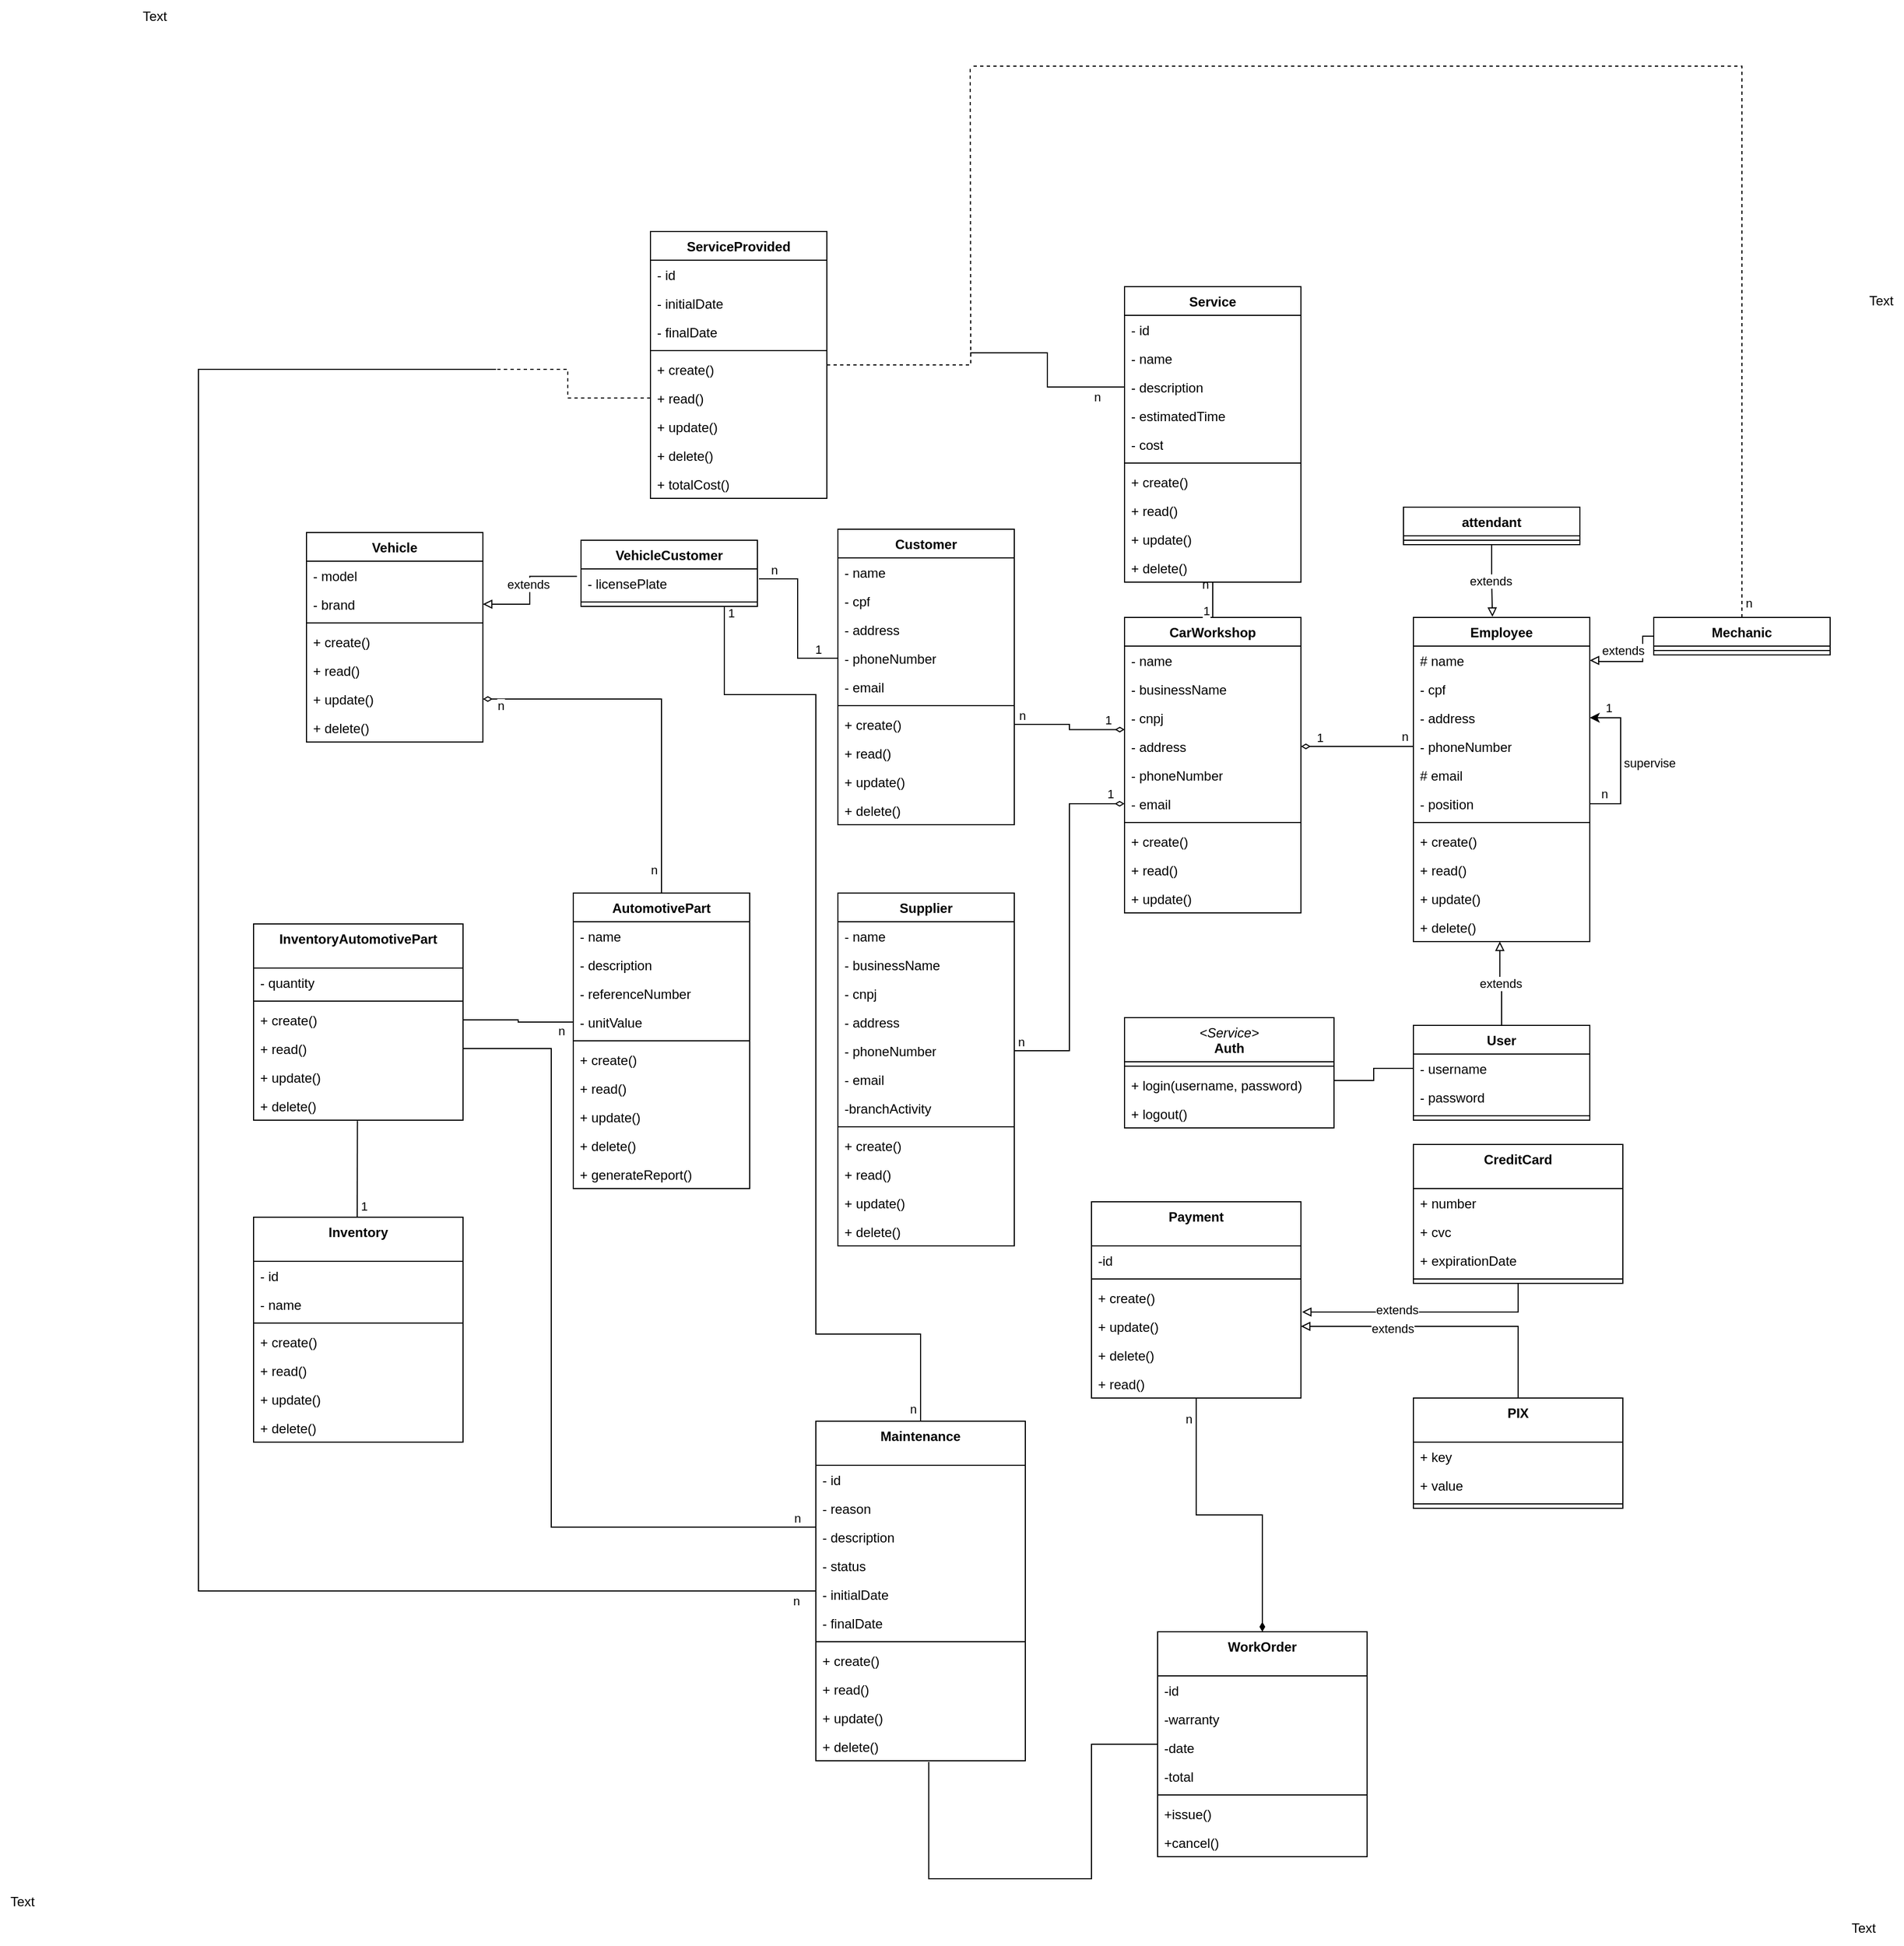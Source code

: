 <mxfile version="22.0.8" type="google">
  <diagram name="Página-1" id="U-U_8se6vaRIS7Wkg29y">
    <mxGraphModel grid="1" page="1" gridSize="10" guides="1" tooltips="1" connect="1" arrows="1" fold="1" pageScale="1" pageWidth="827" pageHeight="1169" math="0" shadow="0">
      <root>
        <mxCell id="0" />
        <mxCell id="1" parent="0" />
        <mxCell id="VLeMDe858-DH9epRAXmv-9" value="CarWorkshop" style="swimlane;fontStyle=1;align=center;verticalAlign=top;childLayout=stackLayout;horizontal=1;startSize=26;horizontalStack=0;resizeParent=1;resizeParentMax=0;resizeLast=0;collapsible=1;marginBottom=0;whiteSpace=wrap;html=1;" vertex="1" parent="1">
          <mxGeometry x="780" y="550" width="160" height="268" as="geometry" />
        </mxCell>
        <mxCell id="VLeMDe858-DH9epRAXmv-16" value="- name" style="text;strokeColor=none;fillColor=none;align=left;verticalAlign=top;spacingLeft=4;spacingRight=4;overflow=hidden;rotatable=0;points=[[0,0.5],[1,0.5]];portConstraint=eastwest;whiteSpace=wrap;html=1;" vertex="1" parent="VLeMDe858-DH9epRAXmv-9">
          <mxGeometry y="26" width="160" height="26" as="geometry" />
        </mxCell>
        <mxCell id="VLeMDe858-DH9epRAXmv-19" value="- &lt;span lang=&quot;en&quot; class=&quot;HwtZe&quot;&gt;&lt;/span&gt;businessName" style="text;strokeColor=none;fillColor=none;align=left;verticalAlign=top;spacingLeft=4;spacingRight=4;overflow=hidden;rotatable=0;points=[[0,0.5],[1,0.5]];portConstraint=eastwest;whiteSpace=wrap;html=1;" vertex="1" parent="VLeMDe858-DH9epRAXmv-9">
          <mxGeometry y="52" width="160" height="26" as="geometry" />
        </mxCell>
        <mxCell id="VLeMDe858-DH9epRAXmv-10" value="- cnpj" style="text;strokeColor=none;fillColor=none;align=left;verticalAlign=top;spacingLeft=4;spacingRight=4;overflow=hidden;rotatable=0;points=[[0,0.5],[1,0.5]];portConstraint=eastwest;whiteSpace=wrap;html=1;" vertex="1" parent="VLeMDe858-DH9epRAXmv-9">
          <mxGeometry y="78" width="160" height="26" as="geometry" />
        </mxCell>
        <mxCell id="VLeMDe858-DH9epRAXmv-20" value="&lt;div&gt;- address&lt;br&gt;&lt;/div&gt;" style="text;strokeColor=none;fillColor=none;align=left;verticalAlign=top;spacingLeft=4;spacingRight=4;overflow=hidden;rotatable=0;points=[[0,0.5],[1,0.5]];portConstraint=eastwest;whiteSpace=wrap;html=1;" vertex="1" parent="VLeMDe858-DH9epRAXmv-9">
          <mxGeometry y="104" width="160" height="26" as="geometry" />
        </mxCell>
        <mxCell id="VLeMDe858-DH9epRAXmv-21" value="&lt;div&gt;- phoneNumber&lt;br&gt;&lt;/div&gt;" style="text;strokeColor=none;fillColor=none;align=left;verticalAlign=top;spacingLeft=4;spacingRight=4;overflow=hidden;rotatable=0;points=[[0,0.5],[1,0.5]];portConstraint=eastwest;whiteSpace=wrap;html=1;" vertex="1" parent="VLeMDe858-DH9epRAXmv-9">
          <mxGeometry y="130" width="160" height="26" as="geometry" />
        </mxCell>
        <mxCell id="VLeMDe858-DH9epRAXmv-22" value="&lt;div&gt;- email&lt;/div&gt;" style="text;strokeColor=none;fillColor=none;align=left;verticalAlign=top;spacingLeft=4;spacingRight=4;overflow=hidden;rotatable=0;points=[[0,0.5],[1,0.5]];portConstraint=eastwest;whiteSpace=wrap;html=1;" vertex="1" parent="VLeMDe858-DH9epRAXmv-9">
          <mxGeometry y="156" width="160" height="26" as="geometry" />
        </mxCell>
        <mxCell id="VLeMDe858-DH9epRAXmv-11" value="" style="line;strokeWidth=1;fillColor=none;align=left;verticalAlign=middle;spacingTop=-1;spacingLeft=3;spacingRight=3;rotatable=0;labelPosition=right;points=[];portConstraint=eastwest;strokeColor=inherit;" vertex="1" parent="VLeMDe858-DH9epRAXmv-9">
          <mxGeometry y="182" width="160" height="8" as="geometry" />
        </mxCell>
        <mxCell id="VLeMDe858-DH9epRAXmv-12" value="+ create()" style="text;strokeColor=none;fillColor=none;align=left;verticalAlign=top;spacingLeft=4;spacingRight=4;overflow=hidden;rotatable=0;points=[[0,0.5],[1,0.5]];portConstraint=eastwest;whiteSpace=wrap;html=1;" vertex="1" parent="VLeMDe858-DH9epRAXmv-9">
          <mxGeometry y="190" width="160" height="26" as="geometry" />
        </mxCell>
        <mxCell id="VLeMDe858-DH9epRAXmv-24" value="+ read()" style="text;strokeColor=none;fillColor=none;align=left;verticalAlign=top;spacingLeft=4;spacingRight=4;overflow=hidden;rotatable=0;points=[[0,0.5],[1,0.5]];portConstraint=eastwest;whiteSpace=wrap;html=1;" vertex="1" parent="VLeMDe858-DH9epRAXmv-9">
          <mxGeometry y="216" width="160" height="26" as="geometry" />
        </mxCell>
        <mxCell id="VLeMDe858-DH9epRAXmv-23" value="+ update()" style="text;strokeColor=none;fillColor=none;align=left;verticalAlign=top;spacingLeft=4;spacingRight=4;overflow=hidden;rotatable=0;points=[[0,0.5],[1,0.5]];portConstraint=eastwest;whiteSpace=wrap;html=1;" vertex="1" parent="VLeMDe858-DH9epRAXmv-9">
          <mxGeometry y="242" width="160" height="26" as="geometry" />
        </mxCell>
        <mxCell id="VLeMDe858-DH9epRAXmv-25" value="Employee" style="swimlane;fontStyle=1;align=center;verticalAlign=top;childLayout=stackLayout;horizontal=1;startSize=26;horizontalStack=0;resizeParent=1;resizeParentMax=0;resizeLast=0;collapsible=1;marginBottom=0;whiteSpace=wrap;html=1;" vertex="1" parent="1">
          <mxGeometry x="1042" y="550" width="160" height="294" as="geometry" />
        </mxCell>
        <mxCell id="VLeMDe858-DH9epRAXmv-26" value="# name" style="text;strokeColor=none;fillColor=none;align=left;verticalAlign=top;spacingLeft=4;spacingRight=4;overflow=hidden;rotatable=0;points=[[0,0.5],[1,0.5]];portConstraint=eastwest;whiteSpace=wrap;html=1;" vertex="1" parent="VLeMDe858-DH9epRAXmv-25">
          <mxGeometry y="26" width="160" height="26" as="geometry" />
        </mxCell>
        <mxCell id="VLeMDe858-DH9epRAXmv-28" value="- cpf" style="text;strokeColor=none;fillColor=none;align=left;verticalAlign=top;spacingLeft=4;spacingRight=4;overflow=hidden;rotatable=0;points=[[0,0.5],[1,0.5]];portConstraint=eastwest;whiteSpace=wrap;html=1;" vertex="1" parent="VLeMDe858-DH9epRAXmv-25">
          <mxGeometry y="52" width="160" height="26" as="geometry" />
        </mxCell>
        <mxCell id="VLeMDe858-DH9epRAXmv-29" value="&lt;div&gt;- address&lt;br&gt;&lt;/div&gt;" style="text;strokeColor=none;fillColor=none;align=left;verticalAlign=top;spacingLeft=4;spacingRight=4;overflow=hidden;rotatable=0;points=[[0,0.5],[1,0.5]];portConstraint=eastwest;whiteSpace=wrap;html=1;" vertex="1" parent="VLeMDe858-DH9epRAXmv-25">
          <mxGeometry y="78" width="160" height="26" as="geometry" />
        </mxCell>
        <mxCell id="VLeMDe858-DH9epRAXmv-30" value="&lt;div&gt;- phoneNumber&lt;br&gt;&lt;/div&gt;" style="text;strokeColor=none;fillColor=none;align=left;verticalAlign=top;spacingLeft=4;spacingRight=4;overflow=hidden;rotatable=0;points=[[0,0.5],[1,0.5]];portConstraint=eastwest;whiteSpace=wrap;html=1;" vertex="1" parent="VLeMDe858-DH9epRAXmv-25">
          <mxGeometry y="104" width="160" height="26" as="geometry" />
        </mxCell>
        <mxCell id="VLeMDe858-DH9epRAXmv-31" value="&lt;div&gt;# email&lt;/div&gt;" style="text;strokeColor=none;fillColor=none;align=left;verticalAlign=top;spacingLeft=4;spacingRight=4;overflow=hidden;rotatable=0;points=[[0,0.5],[1,0.5]];portConstraint=eastwest;whiteSpace=wrap;html=1;" vertex="1" parent="VLeMDe858-DH9epRAXmv-25">
          <mxGeometry y="130" width="160" height="26" as="geometry" />
        </mxCell>
        <mxCell id="2aKjWGJbOCy4Q2XnhH5D-3" style="edgeStyle=elbowEdgeStyle;rounded=0;orthogonalLoop=1;jettySize=auto;html=1;entryX=1;entryY=0.5;entryDx=0;entryDy=0;elbow=horizontal;" edge="1" parent="VLeMDe858-DH9epRAXmv-25" source="VLeMDe858-DH9epRAXmv-48" target="VLeMDe858-DH9epRAXmv-29">
          <mxGeometry relative="1" as="geometry">
            <Array as="points">
              <mxPoint x="188" y="130" />
            </Array>
          </mxGeometry>
        </mxCell>
        <mxCell id="2aKjWGJbOCy4Q2XnhH5D-4" value="n" style="edgeLabel;html=1;align=center;verticalAlign=middle;resizable=0;points=[];" connectable="0" vertex="1" parent="2aKjWGJbOCy4Q2XnhH5D-3">
          <mxGeometry x="-0.809" relative="1" as="geometry">
            <mxPoint y="-9" as="offset" />
          </mxGeometry>
        </mxCell>
        <mxCell id="2aKjWGJbOCy4Q2XnhH5D-5" value="1" style="edgeLabel;html=1;align=center;verticalAlign=middle;resizable=0;points=[];" connectable="0" vertex="1" parent="2aKjWGJbOCy4Q2XnhH5D-3">
          <mxGeometry x="0.743" y="-1" relative="1" as="geometry">
            <mxPoint y="-8" as="offset" />
          </mxGeometry>
        </mxCell>
        <mxCell id="2aKjWGJbOCy4Q2XnhH5D-6" value="supervise" style="edgeLabel;html=1;align=center;verticalAlign=middle;resizable=0;points=[];" connectable="0" vertex="1" parent="2aKjWGJbOCy4Q2XnhH5D-3">
          <mxGeometry x="0.177" y="-1" relative="1" as="geometry">
            <mxPoint x="25" y="14" as="offset" />
          </mxGeometry>
        </mxCell>
        <mxCell id="VLeMDe858-DH9epRAXmv-48" value="&lt;div&gt;- position&lt;/div&gt;" style="text;strokeColor=none;fillColor=none;align=left;verticalAlign=top;spacingLeft=4;spacingRight=4;overflow=hidden;rotatable=0;points=[[0,0.5],[1,0.5]];portConstraint=eastwest;whiteSpace=wrap;html=1;" vertex="1" parent="VLeMDe858-DH9epRAXmv-25">
          <mxGeometry y="156" width="160" height="26" as="geometry" />
        </mxCell>
        <mxCell id="VLeMDe858-DH9epRAXmv-32" value="" style="line;strokeWidth=1;fillColor=none;align=left;verticalAlign=middle;spacingTop=-1;spacingLeft=3;spacingRight=3;rotatable=0;labelPosition=right;points=[];portConstraint=eastwest;strokeColor=inherit;" vertex="1" parent="VLeMDe858-DH9epRAXmv-25">
          <mxGeometry y="182" width="160" height="8" as="geometry" />
        </mxCell>
        <mxCell id="VLeMDe858-DH9epRAXmv-33" value="+ create()" style="text;strokeColor=none;fillColor=none;align=left;verticalAlign=top;spacingLeft=4;spacingRight=4;overflow=hidden;rotatable=0;points=[[0,0.5],[1,0.5]];portConstraint=eastwest;whiteSpace=wrap;html=1;" vertex="1" parent="VLeMDe858-DH9epRAXmv-25">
          <mxGeometry y="190" width="160" height="26" as="geometry" />
        </mxCell>
        <mxCell id="VLeMDe858-DH9epRAXmv-35" value="+ read()" style="text;strokeColor=none;fillColor=none;align=left;verticalAlign=top;spacingLeft=4;spacingRight=4;overflow=hidden;rotatable=0;points=[[0,0.5],[1,0.5]];portConstraint=eastwest;whiteSpace=wrap;html=1;" vertex="1" parent="VLeMDe858-DH9epRAXmv-25">
          <mxGeometry y="216" width="160" height="26" as="geometry" />
        </mxCell>
        <mxCell id="VLeMDe858-DH9epRAXmv-34" value="+ update()" style="text;strokeColor=none;fillColor=none;align=left;verticalAlign=top;spacingLeft=4;spacingRight=4;overflow=hidden;rotatable=0;points=[[0,0.5],[1,0.5]];portConstraint=eastwest;whiteSpace=wrap;html=1;" vertex="1" parent="VLeMDe858-DH9epRAXmv-25">
          <mxGeometry y="242" width="160" height="26" as="geometry" />
        </mxCell>
        <mxCell id="VLeMDe858-DH9epRAXmv-36" value="+ delete()" style="text;strokeColor=none;fillColor=none;align=left;verticalAlign=top;spacingLeft=4;spacingRight=4;overflow=hidden;rotatable=0;points=[[0,0.5],[1,0.5]];portConstraint=eastwest;whiteSpace=wrap;html=1;" vertex="1" parent="VLeMDe858-DH9epRAXmv-25">
          <mxGeometry y="268" width="160" height="26" as="geometry" />
        </mxCell>
        <mxCell id="VLeMDe858-DH9epRAXmv-37" value="User" style="swimlane;fontStyle=1;align=center;verticalAlign=top;childLayout=stackLayout;horizontal=1;startSize=26;horizontalStack=0;resizeParent=1;resizeParentMax=0;resizeLast=0;collapsible=1;marginBottom=0;whiteSpace=wrap;html=1;" vertex="1" parent="1">
          <mxGeometry x="1042" y="920" width="160" height="86" as="geometry" />
        </mxCell>
        <mxCell id="VLeMDe858-DH9epRAXmv-38" value="- username" style="text;strokeColor=none;fillColor=none;align=left;verticalAlign=top;spacingLeft=4;spacingRight=4;overflow=hidden;rotatable=0;points=[[0,0.5],[1,0.5]];portConstraint=eastwest;whiteSpace=wrap;html=1;" vertex="1" parent="VLeMDe858-DH9epRAXmv-37">
          <mxGeometry y="26" width="160" height="26" as="geometry" />
        </mxCell>
        <mxCell id="VLeMDe858-DH9epRAXmv-49" value="&lt;div&gt;- password&lt;/div&gt;" style="text;strokeColor=none;fillColor=none;align=left;verticalAlign=top;spacingLeft=4;spacingRight=4;overflow=hidden;rotatable=0;points=[[0,0.5],[1,0.5]];portConstraint=eastwest;whiteSpace=wrap;html=1;" vertex="1" parent="VLeMDe858-DH9epRAXmv-37">
          <mxGeometry y="52" width="160" height="26" as="geometry" />
        </mxCell>
        <mxCell id="VLeMDe858-DH9epRAXmv-43" value="" style="line;strokeWidth=1;fillColor=none;align=left;verticalAlign=middle;spacingTop=-1;spacingLeft=3;spacingRight=3;rotatable=0;labelPosition=right;points=[];portConstraint=eastwest;strokeColor=inherit;" vertex="1" parent="VLeMDe858-DH9epRAXmv-37">
          <mxGeometry y="78" width="160" height="8" as="geometry" />
        </mxCell>
        <mxCell id="VLeMDe858-DH9epRAXmv-50" value="&lt;div&gt;&lt;i style=&quot;font-weight: normal;&quot;&gt;&amp;lt;Service&amp;gt;&lt;/i&gt;&lt;br&gt;&lt;/div&gt;&lt;div&gt;Auth&lt;/div&gt;" style="swimlane;fontStyle=1;align=center;verticalAlign=top;childLayout=stackLayout;horizontal=1;startSize=40;horizontalStack=0;resizeParent=1;resizeParentMax=0;resizeLast=0;collapsible=1;marginBottom=0;whiteSpace=wrap;html=1;" vertex="1" parent="1">
          <mxGeometry x="780" y="913" width="190" height="100" as="geometry" />
        </mxCell>
        <mxCell id="VLeMDe858-DH9epRAXmv-54" value="" style="line;strokeWidth=1;fillColor=none;align=left;verticalAlign=middle;spacingTop=-1;spacingLeft=3;spacingRight=3;rotatable=0;labelPosition=right;points=[];portConstraint=eastwest;strokeColor=inherit;" vertex="1" parent="VLeMDe858-DH9epRAXmv-50">
          <mxGeometry y="40" width="190" height="8" as="geometry" />
        </mxCell>
        <mxCell id="VLeMDe858-DH9epRAXmv-55" value="+ login(username, password)" style="text;strokeColor=none;fillColor=none;align=left;verticalAlign=top;spacingLeft=4;spacingRight=4;overflow=hidden;rotatable=0;points=[[0,0.5],[1,0.5]];portConstraint=eastwest;whiteSpace=wrap;html=1;" vertex="1" parent="VLeMDe858-DH9epRAXmv-50">
          <mxGeometry y="48" width="190" height="26" as="geometry" />
        </mxCell>
        <mxCell id="VLeMDe858-DH9epRAXmv-56" value="+ logout()" style="text;strokeColor=none;fillColor=none;align=left;verticalAlign=top;spacingLeft=4;spacingRight=4;overflow=hidden;rotatable=0;points=[[0,0.5],[1,0.5]];portConstraint=eastwest;whiteSpace=wrap;html=1;" vertex="1" parent="VLeMDe858-DH9epRAXmv-50">
          <mxGeometry y="74" width="190" height="26" as="geometry" />
        </mxCell>
        <mxCell id="VLeMDe858-DH9epRAXmv-60" style="edgeStyle=orthogonalEdgeStyle;rounded=0;orthogonalLoop=1;jettySize=auto;html=1;entryX=0.49;entryY=1;entryDx=0;entryDy=0;entryPerimeter=0;endArrow=block;endFill=0;" edge="1" parent="1" source="VLeMDe858-DH9epRAXmv-37" target="VLeMDe858-DH9epRAXmv-36">
          <mxGeometry relative="1" as="geometry" />
        </mxCell>
        <mxCell id="VLeMDe858-DH9epRAXmv-82" value="extends" style="edgeLabel;html=1;align=center;verticalAlign=middle;resizable=0;points=[];" connectable="0" vertex="1" parent="VLeMDe858-DH9epRAXmv-60">
          <mxGeometry x="0.005" relative="1" as="geometry">
            <mxPoint as="offset" />
          </mxGeometry>
        </mxCell>
        <mxCell id="VLeMDe858-DH9epRAXmv-61" style="edgeStyle=orthogonalEdgeStyle;rounded=0;orthogonalLoop=1;jettySize=auto;html=1;entryX=1;entryY=0.5;entryDx=0;entryDy=0;endArrow=diamondThin;endFill=0;" edge="1" parent="1" source="VLeMDe858-DH9epRAXmv-30" target="VLeMDe858-DH9epRAXmv-20">
          <mxGeometry relative="1" as="geometry" />
        </mxCell>
        <mxCell id="VLeMDe858-DH9epRAXmv-65" value="1" style="edgeLabel;html=1;align=center;verticalAlign=middle;resizable=0;points=[];" connectable="0" vertex="1" parent="VLeMDe858-DH9epRAXmv-61">
          <mxGeometry x="0.678" y="-1" relative="1" as="geometry">
            <mxPoint y="-7" as="offset" />
          </mxGeometry>
        </mxCell>
        <mxCell id="VLeMDe858-DH9epRAXmv-66" value="n" style="edgeLabel;html=1;align=center;verticalAlign=middle;resizable=0;points=[];" connectable="0" vertex="1" parent="VLeMDe858-DH9epRAXmv-61">
          <mxGeometry x="-0.835" y="1" relative="1" as="geometry">
            <mxPoint y="-10" as="offset" />
          </mxGeometry>
        </mxCell>
        <mxCell id="VLeMDe858-DH9epRAXmv-68" style="edgeStyle=orthogonalEdgeStyle;rounded=0;orthogonalLoop=1;jettySize=auto;html=1;entryX=0;entryY=0.5;entryDx=0;entryDy=0;endArrow=none;endFill=0;" edge="1" parent="1" source="VLeMDe858-DH9epRAXmv-54" target="VLeMDe858-DH9epRAXmv-38">
          <mxGeometry relative="1" as="geometry">
            <Array as="points">
              <mxPoint x="970" y="970" />
              <mxPoint x="1006" y="970" />
              <mxPoint x="1006" y="959" />
            </Array>
          </mxGeometry>
        </mxCell>
        <mxCell id="Wbg5my5q4M3n6_a3gFR6-23" style="edgeStyle=orthogonalEdgeStyle;rounded=0;orthogonalLoop=1;jettySize=auto;html=1;entryX=0.5;entryY=0;entryDx=0;entryDy=0;startArrow=none;startFill=0;endArrow=none;endFill=0;" edge="1" parent="1" target="Wbg5my5q4M3n6_a3gFR6-1">
          <mxGeometry relative="1" as="geometry">
            <Array as="points">
              <mxPoint x="417" y="540" />
              <mxPoint x="417" y="620" />
              <mxPoint x="500" y="620" />
              <mxPoint x="500" y="1200" />
              <mxPoint x="595" y="1200" />
            </Array>
            <mxPoint x="420" y="540" as="sourcePoint" />
          </mxGeometry>
        </mxCell>
        <mxCell id="Wbg5my5q4M3n6_a3gFR6-24" value="1" style="edgeLabel;html=1;align=center;verticalAlign=middle;resizable=0;points=[];" connectable="0" vertex="1" parent="Wbg5my5q4M3n6_a3gFR6-23">
          <mxGeometry x="-0.953" y="1" relative="1" as="geometry">
            <mxPoint x="5" y="-13" as="offset" />
          </mxGeometry>
        </mxCell>
        <mxCell id="Wbg5my5q4M3n6_a3gFR6-25" value="n" style="edgeLabel;html=1;align=center;verticalAlign=middle;resizable=0;points=[];" connectable="0" vertex="1" parent="Wbg5my5q4M3n6_a3gFR6-23">
          <mxGeometry x="0.954" y="1" relative="1" as="geometry">
            <mxPoint x="-8" y="10" as="offset" />
          </mxGeometry>
        </mxCell>
        <mxCell id="VLeMDe858-DH9epRAXmv-70" value="Customer" style="swimlane;fontStyle=1;align=center;verticalAlign=top;childLayout=stackLayout;horizontal=1;startSize=26;horizontalStack=0;resizeParent=1;resizeParentMax=0;resizeLast=0;collapsible=1;marginBottom=0;whiteSpace=wrap;html=1;" vertex="1" parent="1">
          <mxGeometry x="520" y="470" width="160" height="268" as="geometry" />
        </mxCell>
        <mxCell id="VLeMDe858-DH9epRAXmv-71" value="- name" style="text;strokeColor=none;fillColor=none;align=left;verticalAlign=top;spacingLeft=4;spacingRight=4;overflow=hidden;rotatable=0;points=[[0,0.5],[1,0.5]];portConstraint=eastwest;whiteSpace=wrap;html=1;" vertex="1" parent="VLeMDe858-DH9epRAXmv-70">
          <mxGeometry y="26" width="160" height="26" as="geometry" />
        </mxCell>
        <mxCell id="VLeMDe858-DH9epRAXmv-72" value="- cpf" style="text;strokeColor=none;fillColor=none;align=left;verticalAlign=top;spacingLeft=4;spacingRight=4;overflow=hidden;rotatable=0;points=[[0,0.5],[1,0.5]];portConstraint=eastwest;whiteSpace=wrap;html=1;" vertex="1" parent="VLeMDe858-DH9epRAXmv-70">
          <mxGeometry y="52" width="160" height="26" as="geometry" />
        </mxCell>
        <mxCell id="VLeMDe858-DH9epRAXmv-73" value="&lt;div&gt;- address&lt;br&gt;&lt;/div&gt;" style="text;strokeColor=none;fillColor=none;align=left;verticalAlign=top;spacingLeft=4;spacingRight=4;overflow=hidden;rotatable=0;points=[[0,0.5],[1,0.5]];portConstraint=eastwest;whiteSpace=wrap;html=1;" vertex="1" parent="VLeMDe858-DH9epRAXmv-70">
          <mxGeometry y="78" width="160" height="26" as="geometry" />
        </mxCell>
        <mxCell id="VLeMDe858-DH9epRAXmv-74" value="&lt;div&gt;- phoneNumber&lt;br&gt;&lt;/div&gt;" style="text;strokeColor=none;fillColor=none;align=left;verticalAlign=top;spacingLeft=4;spacingRight=4;overflow=hidden;rotatable=0;points=[[0,0.5],[1,0.5]];portConstraint=eastwest;whiteSpace=wrap;html=1;" vertex="1" parent="VLeMDe858-DH9epRAXmv-70">
          <mxGeometry y="104" width="160" height="26" as="geometry" />
        </mxCell>
        <mxCell id="VLeMDe858-DH9epRAXmv-75" value="&lt;div&gt;- email&lt;/div&gt;" style="text;strokeColor=none;fillColor=none;align=left;verticalAlign=top;spacingLeft=4;spacingRight=4;overflow=hidden;rotatable=0;points=[[0,0.5],[1,0.5]];portConstraint=eastwest;whiteSpace=wrap;html=1;" vertex="1" parent="VLeMDe858-DH9epRAXmv-70">
          <mxGeometry y="130" width="160" height="26" as="geometry" />
        </mxCell>
        <mxCell id="VLeMDe858-DH9epRAXmv-77" value="" style="line;strokeWidth=1;fillColor=none;align=left;verticalAlign=middle;spacingTop=-1;spacingLeft=3;spacingRight=3;rotatable=0;labelPosition=right;points=[];portConstraint=eastwest;strokeColor=inherit;" vertex="1" parent="VLeMDe858-DH9epRAXmv-70">
          <mxGeometry y="156" width="160" height="8" as="geometry" />
        </mxCell>
        <mxCell id="VLeMDe858-DH9epRAXmv-78" value="+ create()" style="text;strokeColor=none;fillColor=none;align=left;verticalAlign=top;spacingLeft=4;spacingRight=4;overflow=hidden;rotatable=0;points=[[0,0.5],[1,0.5]];portConstraint=eastwest;whiteSpace=wrap;html=1;" vertex="1" parent="VLeMDe858-DH9epRAXmv-70">
          <mxGeometry y="164" width="160" height="26" as="geometry" />
        </mxCell>
        <mxCell id="VLeMDe858-DH9epRAXmv-79" value="+ read()" style="text;strokeColor=none;fillColor=none;align=left;verticalAlign=top;spacingLeft=4;spacingRight=4;overflow=hidden;rotatable=0;points=[[0,0.5],[1,0.5]];portConstraint=eastwest;whiteSpace=wrap;html=1;" vertex="1" parent="VLeMDe858-DH9epRAXmv-70">
          <mxGeometry y="190" width="160" height="26" as="geometry" />
        </mxCell>
        <mxCell id="VLeMDe858-DH9epRAXmv-80" value="+ update()" style="text;strokeColor=none;fillColor=none;align=left;verticalAlign=top;spacingLeft=4;spacingRight=4;overflow=hidden;rotatable=0;points=[[0,0.5],[1,0.5]];portConstraint=eastwest;whiteSpace=wrap;html=1;" vertex="1" parent="VLeMDe858-DH9epRAXmv-70">
          <mxGeometry y="216" width="160" height="26" as="geometry" />
        </mxCell>
        <mxCell id="VLeMDe858-DH9epRAXmv-81" value="+ delete()" style="text;strokeColor=none;fillColor=none;align=left;verticalAlign=top;spacingLeft=4;spacingRight=4;overflow=hidden;rotatable=0;points=[[0,0.5],[1,0.5]];portConstraint=eastwest;whiteSpace=wrap;html=1;" vertex="1" parent="VLeMDe858-DH9epRAXmv-70">
          <mxGeometry y="242" width="160" height="26" as="geometry" />
        </mxCell>
        <mxCell id="VLeMDe858-DH9epRAXmv-116" value="Supplier" style="swimlane;fontStyle=1;align=center;verticalAlign=top;childLayout=stackLayout;horizontal=1;startSize=26;horizontalStack=0;resizeParent=1;resizeParentMax=0;resizeLast=0;collapsible=1;marginBottom=0;whiteSpace=wrap;html=1;" vertex="1" parent="1">
          <mxGeometry x="520" y="800" width="160" height="320" as="geometry" />
        </mxCell>
        <mxCell id="VLeMDe858-DH9epRAXmv-117" value="- name" style="text;strokeColor=none;fillColor=none;align=left;verticalAlign=top;spacingLeft=4;spacingRight=4;overflow=hidden;rotatable=0;points=[[0,0.5],[1,0.5]];portConstraint=eastwest;whiteSpace=wrap;html=1;" vertex="1" parent="VLeMDe858-DH9epRAXmv-116">
          <mxGeometry y="26" width="160" height="26" as="geometry" />
        </mxCell>
        <mxCell id="VLeMDe858-DH9epRAXmv-118" value="- &lt;span lang=&quot;en&quot; class=&quot;HwtZe&quot;&gt;&lt;/span&gt;businessName" style="text;strokeColor=none;fillColor=none;align=left;verticalAlign=top;spacingLeft=4;spacingRight=4;overflow=hidden;rotatable=0;points=[[0,0.5],[1,0.5]];portConstraint=eastwest;whiteSpace=wrap;html=1;" vertex="1" parent="VLeMDe858-DH9epRAXmv-116">
          <mxGeometry y="52" width="160" height="26" as="geometry" />
        </mxCell>
        <mxCell id="VLeMDe858-DH9epRAXmv-119" value="- cnpj" style="text;strokeColor=none;fillColor=none;align=left;verticalAlign=top;spacingLeft=4;spacingRight=4;overflow=hidden;rotatable=0;points=[[0,0.5],[1,0.5]];portConstraint=eastwest;whiteSpace=wrap;html=1;" vertex="1" parent="VLeMDe858-DH9epRAXmv-116">
          <mxGeometry y="78" width="160" height="26" as="geometry" />
        </mxCell>
        <mxCell id="VLeMDe858-DH9epRAXmv-120" value="&lt;div&gt;- address&lt;br&gt;&lt;/div&gt;" style="text;strokeColor=none;fillColor=none;align=left;verticalAlign=top;spacingLeft=4;spacingRight=4;overflow=hidden;rotatable=0;points=[[0,0.5],[1,0.5]];portConstraint=eastwest;whiteSpace=wrap;html=1;" vertex="1" parent="VLeMDe858-DH9epRAXmv-116">
          <mxGeometry y="104" width="160" height="26" as="geometry" />
        </mxCell>
        <mxCell id="VLeMDe858-DH9epRAXmv-121" value="&lt;div&gt;- phoneNumber&lt;br&gt;&lt;/div&gt;" style="text;strokeColor=none;fillColor=none;align=left;verticalAlign=top;spacingLeft=4;spacingRight=4;overflow=hidden;rotatable=0;points=[[0,0.5],[1,0.5]];portConstraint=eastwest;whiteSpace=wrap;html=1;" vertex="1" parent="VLeMDe858-DH9epRAXmv-116">
          <mxGeometry y="130" width="160" height="26" as="geometry" />
        </mxCell>
        <mxCell id="VLeMDe858-DH9epRAXmv-122" value="&lt;div&gt;- email&lt;/div&gt;" style="text;strokeColor=none;fillColor=none;align=left;verticalAlign=top;spacingLeft=4;spacingRight=4;overflow=hidden;rotatable=0;points=[[0,0.5],[1,0.5]];portConstraint=eastwest;whiteSpace=wrap;html=1;" vertex="1" parent="VLeMDe858-DH9epRAXmv-116">
          <mxGeometry y="156" width="160" height="26" as="geometry" />
        </mxCell>
        <mxCell id="VLeMDe858-DH9epRAXmv-127" value="-branchActivity" style="text;strokeColor=none;fillColor=none;align=left;verticalAlign=top;spacingLeft=4;spacingRight=4;overflow=hidden;rotatable=0;points=[[0,0.5],[1,0.5]];portConstraint=eastwest;whiteSpace=wrap;html=1;" vertex="1" parent="VLeMDe858-DH9epRAXmv-116">
          <mxGeometry y="182" width="160" height="26" as="geometry" />
        </mxCell>
        <mxCell id="VLeMDe858-DH9epRAXmv-123" value="" style="line;strokeWidth=1;fillColor=none;align=left;verticalAlign=middle;spacingTop=-1;spacingLeft=3;spacingRight=3;rotatable=0;labelPosition=right;points=[];portConstraint=eastwest;strokeColor=inherit;" vertex="1" parent="VLeMDe858-DH9epRAXmv-116">
          <mxGeometry y="208" width="160" height="8" as="geometry" />
        </mxCell>
        <mxCell id="VLeMDe858-DH9epRAXmv-124" value="+ create()" style="text;strokeColor=none;fillColor=none;align=left;verticalAlign=top;spacingLeft=4;spacingRight=4;overflow=hidden;rotatable=0;points=[[0,0.5],[1,0.5]];portConstraint=eastwest;whiteSpace=wrap;html=1;" vertex="1" parent="VLeMDe858-DH9epRAXmv-116">
          <mxGeometry y="216" width="160" height="26" as="geometry" />
        </mxCell>
        <mxCell id="Wbg5my5q4M3n6_a3gFR6-13" value="+ read()" style="text;strokeColor=none;fillColor=none;align=left;verticalAlign=top;spacingLeft=4;spacingRight=4;overflow=hidden;rotatable=0;points=[[0,0.5],[1,0.5]];portConstraint=eastwest;whiteSpace=wrap;html=1;" vertex="1" parent="VLeMDe858-DH9epRAXmv-116">
          <mxGeometry y="242" width="160" height="26" as="geometry" />
        </mxCell>
        <mxCell id="VLeMDe858-DH9epRAXmv-125" value="+ update()" style="text;strokeColor=none;fillColor=none;align=left;verticalAlign=top;spacingLeft=4;spacingRight=4;overflow=hidden;rotatable=0;points=[[0,0.5],[1,0.5]];portConstraint=eastwest;whiteSpace=wrap;html=1;" vertex="1" parent="VLeMDe858-DH9epRAXmv-116">
          <mxGeometry y="268" width="160" height="26" as="geometry" />
        </mxCell>
        <mxCell id="Wbg5my5q4M3n6_a3gFR6-12" value="+ delete()" style="text;strokeColor=none;fillColor=none;align=left;verticalAlign=top;spacingLeft=4;spacingRight=4;overflow=hidden;rotatable=0;points=[[0,0.5],[1,0.5]];portConstraint=eastwest;whiteSpace=wrap;html=1;" vertex="1" parent="VLeMDe858-DH9epRAXmv-116">
          <mxGeometry y="294" width="160" height="26" as="geometry" />
        </mxCell>
        <mxCell id="VLeMDe858-DH9epRAXmv-128" style="edgeStyle=orthogonalEdgeStyle;rounded=0;orthogonalLoop=1;jettySize=auto;html=1;entryX=0.001;entryY=-0.088;entryDx=0;entryDy=0;entryPerimeter=0;endArrow=diamondThin;endFill=0;" edge="1" parent="1" source="VLeMDe858-DH9epRAXmv-78" target="VLeMDe858-DH9epRAXmv-20">
          <mxGeometry relative="1" as="geometry" />
        </mxCell>
        <mxCell id="VLeMDe858-DH9epRAXmv-130" value="1" style="edgeLabel;html=1;align=center;verticalAlign=middle;resizable=0;points=[];" connectable="0" vertex="1" parent="VLeMDe858-DH9epRAXmv-128">
          <mxGeometry x="0.698" y="2" relative="1" as="geometry">
            <mxPoint y="-7" as="offset" />
          </mxGeometry>
        </mxCell>
        <mxCell id="VLeMDe858-DH9epRAXmv-131" value="n" style="edgeLabel;html=1;align=center;verticalAlign=middle;resizable=0;points=[];" connectable="0" vertex="1" parent="VLeMDe858-DH9epRAXmv-128">
          <mxGeometry x="-0.867" relative="1" as="geometry">
            <mxPoint y="-8" as="offset" />
          </mxGeometry>
        </mxCell>
        <mxCell id="VLeMDe858-DH9epRAXmv-129" style="edgeStyle=orthogonalEdgeStyle;rounded=0;orthogonalLoop=1;jettySize=auto;html=1;entryX=0;entryY=0.5;entryDx=0;entryDy=0;endArrow=diamondThin;endFill=0;" edge="1" parent="1" source="VLeMDe858-DH9epRAXmv-121" target="VLeMDe858-DH9epRAXmv-22">
          <mxGeometry relative="1" as="geometry" />
        </mxCell>
        <mxCell id="VLeMDe858-DH9epRAXmv-132" value="1" style="edgeLabel;html=1;align=center;verticalAlign=middle;resizable=0;points=[];" connectable="0" vertex="1" parent="VLeMDe858-DH9epRAXmv-129">
          <mxGeometry x="0.916" y="3" relative="1" as="geometry">
            <mxPoint y="-6" as="offset" />
          </mxGeometry>
        </mxCell>
        <mxCell id="VLeMDe858-DH9epRAXmv-133" value="n" style="edgeLabel;html=1;align=center;verticalAlign=middle;resizable=0;points=[];" connectable="0" vertex="1" parent="VLeMDe858-DH9epRAXmv-129">
          <mxGeometry x="-0.936" y="3" relative="1" as="geometry">
            <mxPoint x="-5" y="-5" as="offset" />
          </mxGeometry>
        </mxCell>
        <mxCell id="VLeMDe858-DH9epRAXmv-134" value="VehicleCustomer" style="swimlane;fontStyle=1;align=center;verticalAlign=top;childLayout=stackLayout;horizontal=1;startSize=26;horizontalStack=0;resizeParent=1;resizeParentMax=0;resizeLast=0;collapsible=1;marginBottom=0;whiteSpace=wrap;html=1;" vertex="1" parent="1">
          <mxGeometry x="287" y="480" width="160" height="60" as="geometry" />
        </mxCell>
        <mxCell id="VLeMDe858-DH9epRAXmv-136" value="- &lt;span lang=&quot;en&quot; class=&quot;HwtZe&quot;&gt;licensePlate&lt;/span&gt;" style="text;strokeColor=none;fillColor=none;align=left;verticalAlign=top;spacingLeft=4;spacingRight=4;overflow=hidden;rotatable=0;points=[[0,0.5],[1,0.5]];portConstraint=eastwest;whiteSpace=wrap;html=1;" vertex="1" parent="VLeMDe858-DH9epRAXmv-134">
          <mxGeometry y="26" width="160" height="26" as="geometry" />
        </mxCell>
        <mxCell id="VLeMDe858-DH9epRAXmv-141" value="" style="line;strokeWidth=1;fillColor=none;align=left;verticalAlign=middle;spacingTop=-1;spacingLeft=3;spacingRight=3;rotatable=0;labelPosition=right;points=[];portConstraint=eastwest;strokeColor=inherit;" vertex="1" parent="VLeMDe858-DH9epRAXmv-134">
          <mxGeometry y="52" width="160" height="8" as="geometry" />
        </mxCell>
        <mxCell id="VLeMDe858-DH9epRAXmv-161" style="edgeStyle=orthogonalEdgeStyle;rounded=0;orthogonalLoop=1;jettySize=auto;html=1;endArrow=diamondThin;endFill=0;entryX=1;entryY=0.5;entryDx=0;entryDy=0;" edge="1" parent="1" source="VLeMDe858-DH9epRAXmv-146" target="2aKjWGJbOCy4Q2XnhH5D-15">
          <mxGeometry relative="1" as="geometry">
            <mxPoint x="380" y="540" as="targetPoint" />
          </mxGeometry>
        </mxCell>
        <mxCell id="VLeMDe858-DH9epRAXmv-163" value="n" style="edgeLabel;html=1;align=center;verticalAlign=middle;resizable=0;points=[];" connectable="0" vertex="1" parent="VLeMDe858-DH9epRAXmv-161">
          <mxGeometry x="0.857" y="-2" relative="1" as="geometry">
            <mxPoint x="-8" y="8" as="offset" />
          </mxGeometry>
        </mxCell>
        <mxCell id="VLeMDe858-DH9epRAXmv-164" value="n" style="edgeLabel;html=1;align=center;verticalAlign=middle;resizable=0;points=[];" connectable="0" vertex="1" parent="VLeMDe858-DH9epRAXmv-161">
          <mxGeometry x="-0.876" relative="1" as="geometry">
            <mxPoint x="-7" as="offset" />
          </mxGeometry>
        </mxCell>
        <mxCell id="VLeMDe858-DH9epRAXmv-146" value="AutomotivePart" style="swimlane;fontStyle=1;align=center;verticalAlign=top;childLayout=stackLayout;horizontal=1;startSize=26;horizontalStack=0;resizeParent=1;resizeParentMax=0;resizeLast=0;collapsible=1;marginBottom=0;whiteSpace=wrap;html=1;" vertex="1" parent="1">
          <mxGeometry x="280" y="800" width="160" height="268" as="geometry" />
        </mxCell>
        <mxCell id="VLeMDe858-DH9epRAXmv-147" value="- name" style="text;strokeColor=none;fillColor=none;align=left;verticalAlign=top;spacingLeft=4;spacingRight=4;overflow=hidden;rotatable=0;points=[[0,0.5],[1,0.5]];portConstraint=eastwest;whiteSpace=wrap;html=1;" vertex="1" parent="VLeMDe858-DH9epRAXmv-146">
          <mxGeometry y="26" width="160" height="26" as="geometry" />
        </mxCell>
        <mxCell id="VLeMDe858-DH9epRAXmv-154" value="- description" style="text;strokeColor=none;fillColor=none;align=left;verticalAlign=top;spacingLeft=4;spacingRight=4;overflow=hidden;rotatable=0;points=[[0,0.5],[1,0.5]];portConstraint=eastwest;whiteSpace=wrap;html=1;" vertex="1" parent="VLeMDe858-DH9epRAXmv-146">
          <mxGeometry y="52" width="160" height="26" as="geometry" />
        </mxCell>
        <mxCell id="VLeMDe858-DH9epRAXmv-148" value="- referenceNumber" style="text;strokeColor=none;fillColor=none;align=left;verticalAlign=top;spacingLeft=4;spacingRight=4;overflow=hidden;rotatable=0;points=[[0,0.5],[1,0.5]];portConstraint=eastwest;whiteSpace=wrap;html=1;" vertex="1" parent="VLeMDe858-DH9epRAXmv-146">
          <mxGeometry y="78" width="160" height="26" as="geometry" />
        </mxCell>
        <mxCell id="VLeMDe858-DH9epRAXmv-156" value="- &lt;span lang=&quot;en&quot; class=&quot;HwtZe&quot;&gt;unitValue&lt;/span&gt;" style="text;strokeColor=none;fillColor=none;align=left;verticalAlign=top;spacingLeft=4;spacingRight=4;overflow=hidden;rotatable=0;points=[[0,0.5],[1,0.5]];portConstraint=eastwest;whiteSpace=wrap;html=1;" vertex="1" parent="VLeMDe858-DH9epRAXmv-146">
          <mxGeometry y="104" width="160" height="26" as="geometry" />
        </mxCell>
        <mxCell id="VLeMDe858-DH9epRAXmv-149" value="" style="line;strokeWidth=1;fillColor=none;align=left;verticalAlign=middle;spacingTop=-1;spacingLeft=3;spacingRight=3;rotatable=0;labelPosition=right;points=[];portConstraint=eastwest;strokeColor=inherit;" vertex="1" parent="VLeMDe858-DH9epRAXmv-146">
          <mxGeometry y="130" width="160" height="8" as="geometry" />
        </mxCell>
        <mxCell id="VLeMDe858-DH9epRAXmv-150" value="+ create()" style="text;strokeColor=none;fillColor=none;align=left;verticalAlign=top;spacingLeft=4;spacingRight=4;overflow=hidden;rotatable=0;points=[[0,0.5],[1,0.5]];portConstraint=eastwest;whiteSpace=wrap;html=1;" vertex="1" parent="VLeMDe858-DH9epRAXmv-146">
          <mxGeometry y="138" width="160" height="26" as="geometry" />
        </mxCell>
        <mxCell id="VLeMDe858-DH9epRAXmv-151" value="+ read()" style="text;strokeColor=none;fillColor=none;align=left;verticalAlign=top;spacingLeft=4;spacingRight=4;overflow=hidden;rotatable=0;points=[[0,0.5],[1,0.5]];portConstraint=eastwest;whiteSpace=wrap;html=1;" vertex="1" parent="VLeMDe858-DH9epRAXmv-146">
          <mxGeometry y="164" width="160" height="26" as="geometry" />
        </mxCell>
        <mxCell id="VLeMDe858-DH9epRAXmv-152" value="+ update()" style="text;strokeColor=none;fillColor=none;align=left;verticalAlign=top;spacingLeft=4;spacingRight=4;overflow=hidden;rotatable=0;points=[[0,0.5],[1,0.5]];portConstraint=eastwest;whiteSpace=wrap;html=1;" vertex="1" parent="VLeMDe858-DH9epRAXmv-146">
          <mxGeometry y="190" width="160" height="26" as="geometry" />
        </mxCell>
        <mxCell id="VLeMDe858-DH9epRAXmv-153" value="+ delete()" style="text;strokeColor=none;fillColor=none;align=left;verticalAlign=top;spacingLeft=4;spacingRight=4;overflow=hidden;rotatable=0;points=[[0,0.5],[1,0.5]];portConstraint=eastwest;whiteSpace=wrap;html=1;" vertex="1" parent="VLeMDe858-DH9epRAXmv-146">
          <mxGeometry y="216" width="160" height="26" as="geometry" />
        </mxCell>
        <mxCell id="VLeMDe858-DH9epRAXmv-169" value="+ generateReport()" style="text;strokeColor=none;fillColor=none;align=left;verticalAlign=top;spacingLeft=4;spacingRight=4;overflow=hidden;rotatable=0;points=[[0,0.5],[1,0.5]];portConstraint=eastwest;whiteSpace=wrap;html=1;" vertex="1" parent="VLeMDe858-DH9epRAXmv-146">
          <mxGeometry y="242" width="160" height="26" as="geometry" />
        </mxCell>
        <mxCell id="VLeMDe858-DH9epRAXmv-166" style="edgeStyle=orthogonalEdgeStyle;rounded=0;orthogonalLoop=1;jettySize=auto;html=1;entryX=1.009;entryY=0.346;entryDx=0;entryDy=0;entryPerimeter=0;endArrow=none;endFill=0;" edge="1" parent="1" source="VLeMDe858-DH9epRAXmv-74" target="VLeMDe858-DH9epRAXmv-136">
          <mxGeometry relative="1" as="geometry">
            <mxPoint x="453.8" y="537.68" as="targetPoint" />
          </mxGeometry>
        </mxCell>
        <mxCell id="VLeMDe858-DH9epRAXmv-167" value="1" style="edgeLabel;html=1;align=center;verticalAlign=middle;resizable=0;points=[];" connectable="0" vertex="1" parent="VLeMDe858-DH9epRAXmv-166">
          <mxGeometry x="-0.739" y="-1" relative="1" as="geometry">
            <mxPoint y="-7" as="offset" />
          </mxGeometry>
        </mxCell>
        <mxCell id="VLeMDe858-DH9epRAXmv-168" value="n" style="edgeLabel;html=1;align=center;verticalAlign=middle;resizable=0;points=[];" connectable="0" vertex="1" parent="VLeMDe858-DH9epRAXmv-166">
          <mxGeometry x="0.751" y="-1" relative="1" as="geometry">
            <mxPoint x="-5" y="-7" as="offset" />
          </mxGeometry>
        </mxCell>
        <mxCell id="VLeMDe858-DH9epRAXmv-182" style="edgeStyle=orthogonalEdgeStyle;rounded=0;orthogonalLoop=1;jettySize=auto;html=1;entryX=0.5;entryY=0;entryDx=0;entryDy=0;endArrow=none;endFill=0;" edge="1" parent="1" source="VLeMDe858-DH9epRAXmv-170" target="VLeMDe858-DH9epRAXmv-9">
          <mxGeometry relative="1" as="geometry" />
        </mxCell>
        <mxCell id="VLeMDe858-DH9epRAXmv-183" value="1" style="edgeLabel;html=1;align=center;verticalAlign=middle;resizable=0;points=[];" connectable="0" vertex="1" parent="VLeMDe858-DH9epRAXmv-182">
          <mxGeometry x="0.642" y="-1" relative="1" as="geometry">
            <mxPoint x="-5" y="2" as="offset" />
          </mxGeometry>
        </mxCell>
        <mxCell id="VLeMDe858-DH9epRAXmv-184" value="n" style="edgeLabel;html=1;align=center;verticalAlign=middle;resizable=0;points=[];" connectable="0" vertex="1" parent="VLeMDe858-DH9epRAXmv-182">
          <mxGeometry x="-0.717" y="2" relative="1" as="geometry">
            <mxPoint x="-9" y="-5" as="offset" />
          </mxGeometry>
        </mxCell>
        <mxCell id="VLeMDe858-DH9epRAXmv-170" value="Service" style="swimlane;fontStyle=1;align=center;verticalAlign=top;childLayout=stackLayout;horizontal=1;startSize=26;horizontalStack=0;resizeParent=1;resizeParentMax=0;resizeLast=0;collapsible=1;marginBottom=0;whiteSpace=wrap;html=1;" vertex="1" parent="1">
          <mxGeometry x="780" y="250" width="160" height="268" as="geometry" />
        </mxCell>
        <mxCell id="2aKjWGJbOCy4Q2XnhH5D-35" value="- id" style="text;strokeColor=none;fillColor=none;align=left;verticalAlign=top;spacingLeft=4;spacingRight=4;overflow=hidden;rotatable=0;points=[[0,0.5],[1,0.5]];portConstraint=eastwest;whiteSpace=wrap;html=1;" vertex="1" parent="VLeMDe858-DH9epRAXmv-170">
          <mxGeometry y="26" width="160" height="26" as="geometry" />
        </mxCell>
        <mxCell id="VLeMDe858-DH9epRAXmv-171" value="- name" style="text;strokeColor=none;fillColor=none;align=left;verticalAlign=top;spacingLeft=4;spacingRight=4;overflow=hidden;rotatable=0;points=[[0,0.5],[1,0.5]];portConstraint=eastwest;whiteSpace=wrap;html=1;" vertex="1" parent="VLeMDe858-DH9epRAXmv-170">
          <mxGeometry y="52" width="160" height="26" as="geometry" />
        </mxCell>
        <mxCell id="2aKjWGJbOCy4Q2XnhH5D-29" style="edgeStyle=elbowEdgeStyle;rounded=0;orthogonalLoop=1;jettySize=auto;html=1;endArrow=none;endFill=0;" edge="1" parent="VLeMDe858-DH9epRAXmv-170" source="VLeMDe858-DH9epRAXmv-181">
          <mxGeometry relative="1" as="geometry">
            <mxPoint x="-140" y="60.0" as="targetPoint" />
          </mxGeometry>
        </mxCell>
        <mxCell id="2aKjWGJbOCy4Q2XnhH5D-31" value="n" style="edgeLabel;html=1;align=center;verticalAlign=middle;resizable=0;points=[];" connectable="0" vertex="1" parent="2aKjWGJbOCy4Q2XnhH5D-29">
          <mxGeometry x="-0.59" y="1" relative="1" as="geometry">
            <mxPoint x="10" y="8" as="offset" />
          </mxGeometry>
        </mxCell>
        <mxCell id="VLeMDe858-DH9epRAXmv-181" value="- description" style="text;strokeColor=none;fillColor=none;align=left;verticalAlign=top;spacingLeft=4;spacingRight=4;overflow=hidden;rotatable=0;points=[[0,0.5],[1,0.5]];portConstraint=eastwest;whiteSpace=wrap;html=1;" vertex="1" parent="VLeMDe858-DH9epRAXmv-170">
          <mxGeometry y="78" width="160" height="26" as="geometry" />
        </mxCell>
        <mxCell id="VLeMDe858-DH9epRAXmv-193" value="- estimatedTime" style="text;strokeColor=none;fillColor=none;align=left;verticalAlign=top;spacingLeft=4;spacingRight=4;overflow=hidden;rotatable=0;points=[[0,0.5],[1,0.5]];portConstraint=eastwest;whiteSpace=wrap;html=1;" vertex="1" parent="VLeMDe858-DH9epRAXmv-170">
          <mxGeometry y="104" width="160" height="26" as="geometry" />
        </mxCell>
        <mxCell id="VLeMDe858-DH9epRAXmv-194" value="- cost" style="text;strokeColor=none;fillColor=none;align=left;verticalAlign=top;spacingLeft=4;spacingRight=4;overflow=hidden;rotatable=0;points=[[0,0.5],[1,0.5]];portConstraint=eastwest;whiteSpace=wrap;html=1;" vertex="1" parent="VLeMDe858-DH9epRAXmv-170">
          <mxGeometry y="130" width="160" height="26" as="geometry" />
        </mxCell>
        <mxCell id="VLeMDe858-DH9epRAXmv-176" value="" style="line;strokeWidth=1;fillColor=none;align=left;verticalAlign=middle;spacingTop=-1;spacingLeft=3;spacingRight=3;rotatable=0;labelPosition=right;points=[];portConstraint=eastwest;strokeColor=inherit;" vertex="1" parent="VLeMDe858-DH9epRAXmv-170">
          <mxGeometry y="156" width="160" height="8" as="geometry" />
        </mxCell>
        <mxCell id="VLeMDe858-DH9epRAXmv-177" value="+ create()" style="text;strokeColor=none;fillColor=none;align=left;verticalAlign=top;spacingLeft=4;spacingRight=4;overflow=hidden;rotatable=0;points=[[0,0.5],[1,0.5]];portConstraint=eastwest;whiteSpace=wrap;html=1;" vertex="1" parent="VLeMDe858-DH9epRAXmv-170">
          <mxGeometry y="164" width="160" height="26" as="geometry" />
        </mxCell>
        <mxCell id="VLeMDe858-DH9epRAXmv-178" value="+ read()" style="text;strokeColor=none;fillColor=none;align=left;verticalAlign=top;spacingLeft=4;spacingRight=4;overflow=hidden;rotatable=0;points=[[0,0.5],[1,0.5]];portConstraint=eastwest;whiteSpace=wrap;html=1;" vertex="1" parent="VLeMDe858-DH9epRAXmv-170">
          <mxGeometry y="190" width="160" height="26" as="geometry" />
        </mxCell>
        <mxCell id="VLeMDe858-DH9epRAXmv-179" value="+ update()" style="text;strokeColor=none;fillColor=none;align=left;verticalAlign=top;spacingLeft=4;spacingRight=4;overflow=hidden;rotatable=0;points=[[0,0.5],[1,0.5]];portConstraint=eastwest;whiteSpace=wrap;html=1;" vertex="1" parent="VLeMDe858-DH9epRAXmv-170">
          <mxGeometry y="216" width="160" height="26" as="geometry" />
        </mxCell>
        <mxCell id="VLeMDe858-DH9epRAXmv-180" value="+ delete()" style="text;strokeColor=none;fillColor=none;align=left;verticalAlign=top;spacingLeft=4;spacingRight=4;overflow=hidden;rotatable=0;points=[[0,0.5],[1,0.5]];portConstraint=eastwest;whiteSpace=wrap;html=1;" vertex="1" parent="VLeMDe858-DH9epRAXmv-170">
          <mxGeometry y="242" width="160" height="26" as="geometry" />
        </mxCell>
        <mxCell id="VLeMDe858-DH9epRAXmv-199" style="edgeStyle=orthogonalEdgeStyle;rounded=0;orthogonalLoop=1;jettySize=auto;html=1;endArrow=none;endFill=0;dashed=1;" edge="1" parent="1" source="VLeMDe858-DH9epRAXmv-185">
          <mxGeometry relative="1" as="geometry">
            <mxPoint x="640" y="50" as="targetPoint" />
          </mxGeometry>
        </mxCell>
        <mxCell id="VLeMDe858-DH9epRAXmv-185" value="ServiceProvided" style="swimlane;fontStyle=1;align=center;verticalAlign=top;childLayout=stackLayout;horizontal=1;startSize=26;horizontalStack=0;resizeParent=1;resizeParentMax=0;resizeLast=0;collapsible=1;marginBottom=0;whiteSpace=wrap;html=1;" vertex="1" parent="1">
          <mxGeometry x="350" y="200" width="160" height="242" as="geometry" />
        </mxCell>
        <mxCell id="2aKjWGJbOCy4Q2XnhH5D-20" value="- id" style="text;strokeColor=none;fillColor=none;align=left;verticalAlign=top;spacingLeft=4;spacingRight=4;overflow=hidden;rotatable=0;points=[[0,0.5],[1,0.5]];portConstraint=eastwest;whiteSpace=wrap;html=1;" vertex="1" parent="VLeMDe858-DH9epRAXmv-185">
          <mxGeometry y="26" width="160" height="26" as="geometry" />
        </mxCell>
        <mxCell id="VLeMDe858-DH9epRAXmv-186" value="- initialDate" style="text;strokeColor=none;fillColor=none;align=left;verticalAlign=top;spacingLeft=4;spacingRight=4;overflow=hidden;rotatable=0;points=[[0,0.5],[1,0.5]];portConstraint=eastwest;whiteSpace=wrap;html=1;" vertex="1" parent="VLeMDe858-DH9epRAXmv-185">
          <mxGeometry y="52" width="160" height="26" as="geometry" />
        </mxCell>
        <mxCell id="2aKjWGJbOCy4Q2XnhH5D-34" value="- finalDate" style="text;strokeColor=none;fillColor=none;align=left;verticalAlign=top;spacingLeft=4;spacingRight=4;overflow=hidden;rotatable=0;points=[[0,0.5],[1,0.5]];portConstraint=eastwest;whiteSpace=wrap;html=1;" vertex="1" parent="VLeMDe858-DH9epRAXmv-185">
          <mxGeometry y="78" width="160" height="26" as="geometry" />
        </mxCell>
        <mxCell id="VLeMDe858-DH9epRAXmv-188" value="" style="line;strokeWidth=1;fillColor=none;align=left;verticalAlign=middle;spacingTop=-1;spacingLeft=3;spacingRight=3;rotatable=0;labelPosition=right;points=[];portConstraint=eastwest;strokeColor=inherit;" vertex="1" parent="VLeMDe858-DH9epRAXmv-185">
          <mxGeometry y="104" width="160" height="8" as="geometry" />
        </mxCell>
        <mxCell id="VLeMDe858-DH9epRAXmv-189" value="+ create()" style="text;strokeColor=none;fillColor=none;align=left;verticalAlign=top;spacingLeft=4;spacingRight=4;overflow=hidden;rotatable=0;points=[[0,0.5],[1,0.5]];portConstraint=eastwest;whiteSpace=wrap;html=1;" vertex="1" parent="VLeMDe858-DH9epRAXmv-185">
          <mxGeometry y="112" width="160" height="26" as="geometry" />
        </mxCell>
        <mxCell id="2aKjWGJbOCy4Q2XnhH5D-30" style="edgeStyle=elbowEdgeStyle;rounded=0;orthogonalLoop=1;jettySize=auto;html=1;endArrow=none;endFill=0;dashed=1;" edge="1" parent="VLeMDe858-DH9epRAXmv-185" source="VLeMDe858-DH9epRAXmv-190">
          <mxGeometry relative="1" as="geometry">
            <mxPoint x="-150" y="125.0" as="targetPoint" />
          </mxGeometry>
        </mxCell>
        <mxCell id="VLeMDe858-DH9epRAXmv-190" value="+ read()" style="text;strokeColor=none;fillColor=none;align=left;verticalAlign=top;spacingLeft=4;spacingRight=4;overflow=hidden;rotatable=0;points=[[0,0.5],[1,0.5]];portConstraint=eastwest;whiteSpace=wrap;html=1;" vertex="1" parent="VLeMDe858-DH9epRAXmv-185">
          <mxGeometry y="138" width="160" height="26" as="geometry" />
        </mxCell>
        <mxCell id="VLeMDe858-DH9epRAXmv-191" value="+ update()" style="text;strokeColor=none;fillColor=none;align=left;verticalAlign=top;spacingLeft=4;spacingRight=4;overflow=hidden;rotatable=0;points=[[0,0.5],[1,0.5]];portConstraint=eastwest;whiteSpace=wrap;html=1;" vertex="1" parent="VLeMDe858-DH9epRAXmv-185">
          <mxGeometry y="164" width="160" height="26" as="geometry" />
        </mxCell>
        <mxCell id="VLeMDe858-DH9epRAXmv-192" value="+ delete()" style="text;strokeColor=none;fillColor=none;align=left;verticalAlign=top;spacingLeft=4;spacingRight=4;overflow=hidden;rotatable=0;points=[[0,0.5],[1,0.5]];portConstraint=eastwest;whiteSpace=wrap;html=1;" vertex="1" parent="VLeMDe858-DH9epRAXmv-185">
          <mxGeometry y="190" width="160" height="26" as="geometry" />
        </mxCell>
        <mxCell id="VLeMDe858-DH9epRAXmv-201" value="+&amp;nbsp;totalCost()" style="text;strokeColor=none;fillColor=none;align=left;verticalAlign=top;spacingLeft=4;spacingRight=4;overflow=hidden;rotatable=0;points=[[0,0.5],[1,0.5]];portConstraint=eastwest;whiteSpace=wrap;html=1;" vertex="1" parent="VLeMDe858-DH9epRAXmv-185">
          <mxGeometry y="216" width="160" height="26" as="geometry" />
        </mxCell>
        <mxCell id="VLeMDe858-DH9epRAXmv-227" value="Text" style="text;html=1;align=center;verticalAlign=middle;resizable=0;points=[];autosize=1;strokeColor=none;fillColor=none;" vertex="1" parent="1">
          <mxGeometry x="-120" y="-10" width="40" height="30" as="geometry" />
        </mxCell>
        <mxCell id="VLeMDe858-DH9epRAXmv-228" value="Text" style="text;html=1;align=center;verticalAlign=middle;resizable=0;points=[];autosize=1;strokeColor=none;fillColor=none;" vertex="1" parent="1">
          <mxGeometry x="1446" y="248" width="40" height="30" as="geometry" />
        </mxCell>
        <mxCell id="VLeMDe858-DH9epRAXmv-231" value="Text" style="text;html=1;align=center;verticalAlign=middle;resizable=0;points=[];autosize=1;strokeColor=none;fillColor=none;" vertex="1" parent="1">
          <mxGeometry x="1430" y="1724" width="40" height="30" as="geometry" />
        </mxCell>
        <mxCell id="VLeMDe858-DH9epRAXmv-233" value="Text" style="text;html=1;align=center;verticalAlign=middle;resizable=0;points=[];autosize=1;strokeColor=none;fillColor=none;" vertex="1" parent="1">
          <mxGeometry x="-240" y="1700" width="40" height="30" as="geometry" />
        </mxCell>
        <mxCell id="2aKjWGJbOCy4Q2XnhH5D-21" style="edgeStyle=elbowEdgeStyle;rounded=0;orthogonalLoop=1;jettySize=auto;html=1;endArrow=none;endFill=0;" edge="1" parent="1" source="Wbg5my5q4M3n6_a3gFR6-1">
          <mxGeometry relative="1" as="geometry">
            <mxPoint x="210" y="325" as="targetPoint" />
            <Array as="points">
              <mxPoint x="-60" y="840" />
            </Array>
          </mxGeometry>
        </mxCell>
        <mxCell id="2aKjWGJbOCy4Q2XnhH5D-22" value="n" style="edgeLabel;html=1;align=center;verticalAlign=middle;resizable=0;points=[];" connectable="0" vertex="1" parent="2aKjWGJbOCy4Q2XnhH5D-21">
          <mxGeometry x="-0.961" y="6" relative="1" as="geometry">
            <mxPoint x="20" y="3" as="offset" />
          </mxGeometry>
        </mxCell>
        <mxCell id="Wbg5my5q4M3n6_a3gFR6-1" value="&lt;span lang=&quot;en&quot; class=&quot;HwtZe&quot;&gt;Maintenance&lt;/span&gt;" style="swimlane;fontStyle=1;align=center;verticalAlign=top;childLayout=stackLayout;horizontal=1;startSize=40;horizontalStack=0;resizeParent=1;resizeParentMax=0;resizeLast=0;collapsible=1;marginBottom=0;whiteSpace=wrap;html=1;" vertex="1" parent="1">
          <mxGeometry x="500" y="1279" width="190" height="308" as="geometry" />
        </mxCell>
        <mxCell id="Wbg5my5q4M3n6_a3gFR6-8" value="- &lt;span lang=&quot;en&quot; class=&quot;HwtZe&quot;&gt;&lt;/span&gt;id" style="text;strokeColor=none;fillColor=none;align=left;verticalAlign=top;spacingLeft=4;spacingRight=4;overflow=hidden;rotatable=0;points=[[0,0.5],[1,0.5]];portConstraint=eastwest;whiteSpace=wrap;html=1;" vertex="1" parent="Wbg5my5q4M3n6_a3gFR6-1">
          <mxGeometry y="40" width="190" height="26" as="geometry" />
        </mxCell>
        <mxCell id="Wbg5my5q4M3n6_a3gFR6-9" value="- reason" style="text;strokeColor=none;fillColor=none;align=left;verticalAlign=top;spacingLeft=4;spacingRight=4;overflow=hidden;rotatable=0;points=[[0,0.5],[1,0.5]];portConstraint=eastwest;whiteSpace=wrap;html=1;" vertex="1" parent="Wbg5my5q4M3n6_a3gFR6-1">
          <mxGeometry y="66" width="190" height="26" as="geometry" />
        </mxCell>
        <mxCell id="Wbg5my5q4M3n6_a3gFR6-7" value="- &lt;span lang=&quot;en&quot; class=&quot;HwtZe&quot;&gt;&lt;/span&gt;description" style="text;strokeColor=none;fillColor=none;align=left;verticalAlign=top;spacingLeft=4;spacingRight=4;overflow=hidden;rotatable=0;points=[[0,0.5],[1,0.5]];portConstraint=eastwest;whiteSpace=wrap;html=1;" vertex="1" parent="Wbg5my5q4M3n6_a3gFR6-1">
          <mxGeometry y="92" width="190" height="26" as="geometry" />
        </mxCell>
        <mxCell id="Wbg5my5q4M3n6_a3gFR6-6" value="- &lt;span lang=&quot;en&quot; class=&quot;HwtZe&quot;&gt;&lt;/span&gt;status" style="text;strokeColor=none;fillColor=none;align=left;verticalAlign=top;spacingLeft=4;spacingRight=4;overflow=hidden;rotatable=0;points=[[0,0.5],[1,0.5]];portConstraint=eastwest;whiteSpace=wrap;html=1;" vertex="1" parent="Wbg5my5q4M3n6_a3gFR6-1">
          <mxGeometry y="118" width="190" height="26" as="geometry" />
        </mxCell>
        <mxCell id="Wbg5my5q4M3n6_a3gFR6-2" value="- initialDate" style="text;strokeColor=none;fillColor=none;align=left;verticalAlign=top;spacingLeft=4;spacingRight=4;overflow=hidden;rotatable=0;points=[[0,0.5],[1,0.5]];portConstraint=eastwest;whiteSpace=wrap;html=1;" vertex="1" parent="Wbg5my5q4M3n6_a3gFR6-1">
          <mxGeometry y="144" width="190" height="26" as="geometry" />
        </mxCell>
        <mxCell id="Wbg5my5q4M3n6_a3gFR6-5" value="- finalDate" style="text;strokeColor=none;fillColor=none;align=left;verticalAlign=top;spacingLeft=4;spacingRight=4;overflow=hidden;rotatable=0;points=[[0,0.5],[1,0.5]];portConstraint=eastwest;whiteSpace=wrap;html=1;" vertex="1" parent="Wbg5my5q4M3n6_a3gFR6-1">
          <mxGeometry y="170" width="190" height="26" as="geometry" />
        </mxCell>
        <mxCell id="Wbg5my5q4M3n6_a3gFR6-4" value="" style="line;strokeWidth=1;fillColor=none;align=left;verticalAlign=middle;spacingTop=-1;spacingLeft=3;spacingRight=3;rotatable=0;labelPosition=right;points=[];portConstraint=eastwest;strokeColor=inherit;" vertex="1" parent="Wbg5my5q4M3n6_a3gFR6-1">
          <mxGeometry y="196" width="190" height="8" as="geometry" />
        </mxCell>
        <mxCell id="Wbg5my5q4M3n6_a3gFR6-11" value="+ create()" style="text;strokeColor=none;fillColor=none;align=left;verticalAlign=top;spacingLeft=4;spacingRight=4;overflow=hidden;rotatable=0;points=[[0,0.5],[1,0.5]];portConstraint=eastwest;whiteSpace=wrap;html=1;" vertex="1" parent="Wbg5my5q4M3n6_a3gFR6-1">
          <mxGeometry y="204" width="190" height="26" as="geometry" />
        </mxCell>
        <mxCell id="Wbg5my5q4M3n6_a3gFR6-10" value="+ &lt;span lang=&quot;en&quot; class=&quot;HwtZe&quot;&gt;&lt;/span&gt;read()" style="text;strokeColor=none;fillColor=none;align=left;verticalAlign=top;spacingLeft=4;spacingRight=4;overflow=hidden;rotatable=0;points=[[0,0.5],[1,0.5]];portConstraint=eastwest;whiteSpace=wrap;html=1;" vertex="1" parent="Wbg5my5q4M3n6_a3gFR6-1">
          <mxGeometry y="230" width="190" height="26" as="geometry" />
        </mxCell>
        <mxCell id="Wbg5my5q4M3n6_a3gFR6-17" value="+ update()" style="text;strokeColor=none;fillColor=none;align=left;verticalAlign=top;spacingLeft=4;spacingRight=4;overflow=hidden;rotatable=0;points=[[0,0.5],[1,0.5]];portConstraint=eastwest;whiteSpace=wrap;html=1;" vertex="1" parent="Wbg5my5q4M3n6_a3gFR6-1">
          <mxGeometry y="256" width="190" height="26" as="geometry" />
        </mxCell>
        <mxCell id="Wbg5my5q4M3n6_a3gFR6-16" value="+ delete()" style="text;strokeColor=none;fillColor=none;align=left;verticalAlign=top;spacingLeft=4;spacingRight=4;overflow=hidden;rotatable=0;points=[[0,0.5],[1,0.5]];portConstraint=eastwest;whiteSpace=wrap;html=1;" vertex="1" parent="Wbg5my5q4M3n6_a3gFR6-1">
          <mxGeometry y="282" width="190" height="26" as="geometry" />
        </mxCell>
        <mxCell id="2aKjWGJbOCy4Q2XnhH5D-24" style="edgeStyle=elbowEdgeStyle;rounded=0;orthogonalLoop=1;jettySize=auto;html=1;endArrow=none;endFill=0;dashed=1;" edge="1" parent="1" source="Wbg5my5q4M3n6_a3gFR6-41">
          <mxGeometry relative="1" as="geometry">
            <mxPoint x="640" y="50" as="targetPoint" />
            <Array as="points">
              <mxPoint x="1340" y="350" />
            </Array>
          </mxGeometry>
        </mxCell>
        <mxCell id="2aKjWGJbOCy4Q2XnhH5D-32" value="n" style="edgeLabel;html=1;align=center;verticalAlign=middle;resizable=0;points=[];" connectable="0" vertex="1" parent="2aKjWGJbOCy4Q2XnhH5D-24">
          <mxGeometry x="-0.952" y="1" relative="1" as="geometry">
            <mxPoint x="7" y="16" as="offset" />
          </mxGeometry>
        </mxCell>
        <mxCell id="Wbg5my5q4M3n6_a3gFR6-41" value="Mechanic" style="swimlane;fontStyle=1;align=center;verticalAlign=top;childLayout=stackLayout;horizontal=1;startSize=26;horizontalStack=0;resizeParent=1;resizeParentMax=0;resizeLast=0;collapsible=1;marginBottom=0;whiteSpace=wrap;html=1;" vertex="1" parent="1">
          <mxGeometry x="1260" y="550" width="160" height="34" as="geometry" />
        </mxCell>
        <mxCell id="Wbg5my5q4M3n6_a3gFR6-44" value="" style="line;strokeWidth=1;fillColor=none;align=left;verticalAlign=middle;spacingTop=-1;spacingLeft=3;spacingRight=3;rotatable=0;labelPosition=right;points=[];portConstraint=eastwest;strokeColor=inherit;" vertex="1" parent="Wbg5my5q4M3n6_a3gFR6-41">
          <mxGeometry y="26" width="160" height="8" as="geometry" />
        </mxCell>
        <mxCell id="Wbg5my5q4M3n6_a3gFR6-45" style="edgeStyle=orthogonalEdgeStyle;rounded=0;orthogonalLoop=1;jettySize=auto;html=1;entryX=1;entryY=0.5;entryDx=0;entryDy=0;endArrow=block;endFill=0;exitX=0;exitY=0.5;exitDx=0;exitDy=0;" edge="1" parent="1" source="Wbg5my5q4M3n6_a3gFR6-41" target="VLeMDe858-DH9epRAXmv-26">
          <mxGeometry relative="1" as="geometry">
            <mxPoint x="1340.0" y="612.0" as="sourcePoint" />
            <Array as="points">
              <mxPoint x="1250" y="567" />
              <mxPoint x="1250" y="590" />
              <mxPoint x="1210" y="590" />
              <mxPoint x="1210" y="589" />
            </Array>
          </mxGeometry>
        </mxCell>
        <mxCell id="Wbg5my5q4M3n6_a3gFR6-93" value="extends" style="edgeLabel;html=1;align=center;verticalAlign=middle;resizable=0;points=[];" connectable="0" vertex="1" parent="Wbg5my5q4M3n6_a3gFR6-45">
          <mxGeometry x="0.417" y="1" relative="1" as="geometry">
            <mxPoint x="7" y="-11" as="offset" />
          </mxGeometry>
        </mxCell>
        <mxCell id="Wbg5my5q4M3n6_a3gFR6-52" value="attendant" style="swimlane;fontStyle=1;align=center;verticalAlign=top;childLayout=stackLayout;horizontal=1;startSize=26;horizontalStack=0;resizeParent=1;resizeParentMax=0;resizeLast=0;collapsible=1;marginBottom=0;whiteSpace=wrap;html=1;" vertex="1" parent="1">
          <mxGeometry x="1033" y="450" width="160" height="34" as="geometry" />
        </mxCell>
        <mxCell id="Wbg5my5q4M3n6_a3gFR6-53" value="" style="line;strokeWidth=1;fillColor=none;align=left;verticalAlign=middle;spacingTop=-1;spacingLeft=3;spacingRight=3;rotatable=0;labelPosition=right;points=[];portConstraint=eastwest;strokeColor=inherit;" vertex="1" parent="Wbg5my5q4M3n6_a3gFR6-52">
          <mxGeometry y="26" width="160" height="8" as="geometry" />
        </mxCell>
        <mxCell id="Wbg5my5q4M3n6_a3gFR6-54" style="edgeStyle=orthogonalEdgeStyle;rounded=0;orthogonalLoop=1;jettySize=auto;html=1;entryX=0.448;entryY=-0.002;entryDx=0;entryDy=0;entryPerimeter=0;endArrow=block;endFill=0;" edge="1" parent="1" source="Wbg5my5q4M3n6_a3gFR6-52" target="VLeMDe858-DH9epRAXmv-25">
          <mxGeometry relative="1" as="geometry" />
        </mxCell>
        <mxCell id="Wbg5my5q4M3n6_a3gFR6-92" value="extends" style="edgeLabel;html=1;align=center;verticalAlign=middle;resizable=0;points=[];" connectable="0" vertex="1" parent="Wbg5my5q4M3n6_a3gFR6-54">
          <mxGeometry x="-0.003" y="-1" relative="1" as="geometry">
            <mxPoint x="-1" y="-1" as="offset" />
          </mxGeometry>
        </mxCell>
        <mxCell id="Wbg5my5q4M3n6_a3gFR6-88" style="edgeStyle=orthogonalEdgeStyle;rounded=0;orthogonalLoop=1;jettySize=auto;html=1;entryX=0.5;entryY=0;entryDx=0;entryDy=0;endArrow=diamondThin;endFill=1;" edge="1" parent="1" source="Wbg5my5q4M3n6_a3gFR6-56" target="Wbg5my5q4M3n6_a3gFR6-94">
          <mxGeometry relative="1" as="geometry" />
        </mxCell>
        <mxCell id="Wbg5my5q4M3n6_a3gFR6-101" value="n" style="edgeLabel;html=1;align=center;verticalAlign=middle;resizable=0;points=[];" connectable="0" vertex="1" parent="Wbg5my5q4M3n6_a3gFR6-88">
          <mxGeometry x="-0.805" y="-1" relative="1" as="geometry">
            <mxPoint x="-6" y="-8" as="offset" />
          </mxGeometry>
        </mxCell>
        <mxCell id="Wbg5my5q4M3n6_a3gFR6-56" value="Payment" style="swimlane;fontStyle=1;align=center;verticalAlign=top;childLayout=stackLayout;horizontal=1;startSize=40;horizontalStack=0;resizeParent=1;resizeParentMax=0;resizeLast=0;collapsible=1;marginBottom=0;whiteSpace=wrap;html=1;" vertex="1" parent="1">
          <mxGeometry x="750" y="1080" width="190" height="178" as="geometry" />
        </mxCell>
        <mxCell id="Wbg5my5q4M3n6_a3gFR6-64" value="-id" style="text;strokeColor=none;fillColor=none;align=left;verticalAlign=top;spacingLeft=4;spacingRight=4;overflow=hidden;rotatable=0;points=[[0,0.5],[1,0.5]];portConstraint=eastwest;whiteSpace=wrap;html=1;" vertex="1" parent="Wbg5my5q4M3n6_a3gFR6-56">
          <mxGeometry y="40" width="190" height="26" as="geometry" />
        </mxCell>
        <mxCell id="Wbg5my5q4M3n6_a3gFR6-57" value="" style="line;strokeWidth=1;fillColor=none;align=left;verticalAlign=middle;spacingTop=-1;spacingLeft=3;spacingRight=3;rotatable=0;labelPosition=right;points=[];portConstraint=eastwest;strokeColor=inherit;" vertex="1" parent="Wbg5my5q4M3n6_a3gFR6-56">
          <mxGeometry y="66" width="190" height="8" as="geometry" />
        </mxCell>
        <mxCell id="Wbg5my5q4M3n6_a3gFR6-65" value="+ create()" style="text;strokeColor=none;fillColor=none;align=left;verticalAlign=top;spacingLeft=4;spacingRight=4;overflow=hidden;rotatable=0;points=[[0,0.5],[1,0.5]];portConstraint=eastwest;whiteSpace=wrap;html=1;" vertex="1" parent="Wbg5my5q4M3n6_a3gFR6-56">
          <mxGeometry y="74" width="190" height="26" as="geometry" />
        </mxCell>
        <mxCell id="Wbg5my5q4M3n6_a3gFR6-67" value="+ update()" style="text;strokeColor=none;fillColor=none;align=left;verticalAlign=top;spacingLeft=4;spacingRight=4;overflow=hidden;rotatable=0;points=[[0,0.5],[1,0.5]];portConstraint=eastwest;whiteSpace=wrap;html=1;" vertex="1" parent="Wbg5my5q4M3n6_a3gFR6-56">
          <mxGeometry y="100" width="190" height="26" as="geometry" />
        </mxCell>
        <mxCell id="Wbg5my5q4M3n6_a3gFR6-68" value="+ delete()" style="text;strokeColor=none;fillColor=none;align=left;verticalAlign=top;spacingLeft=4;spacingRight=4;overflow=hidden;rotatable=0;points=[[0,0.5],[1,0.5]];portConstraint=eastwest;whiteSpace=wrap;html=1;" vertex="1" parent="Wbg5my5q4M3n6_a3gFR6-56">
          <mxGeometry y="126" width="190" height="26" as="geometry" />
        </mxCell>
        <mxCell id="Wbg5my5q4M3n6_a3gFR6-66" value="+ &lt;span lang=&quot;en&quot; class=&quot;HwtZe&quot;&gt;&lt;/span&gt;read()" style="text;strokeColor=none;fillColor=none;align=left;verticalAlign=top;spacingLeft=4;spacingRight=4;overflow=hidden;rotatable=0;points=[[0,0.5],[1,0.5]];portConstraint=eastwest;whiteSpace=wrap;html=1;" vertex="1" parent="Wbg5my5q4M3n6_a3gFR6-56">
          <mxGeometry y="152" width="190" height="26" as="geometry" />
        </mxCell>
        <mxCell id="Wbg5my5q4M3n6_a3gFR6-60" value="CreditCard" style="swimlane;fontStyle=1;align=center;verticalAlign=top;childLayout=stackLayout;horizontal=1;startSize=40;horizontalStack=0;resizeParent=1;resizeParentMax=0;resizeLast=0;collapsible=1;marginBottom=0;whiteSpace=wrap;html=1;" vertex="1" parent="1">
          <mxGeometry x="1042" y="1028" width="190" height="126" as="geometry" />
        </mxCell>
        <mxCell id="Wbg5my5q4M3n6_a3gFR6-63" value="+ number" style="text;strokeColor=none;fillColor=none;align=left;verticalAlign=top;spacingLeft=4;spacingRight=4;overflow=hidden;rotatable=0;points=[[0,0.5],[1,0.5]];portConstraint=eastwest;whiteSpace=wrap;html=1;" vertex="1" parent="Wbg5my5q4M3n6_a3gFR6-60">
          <mxGeometry y="40" width="190" height="26" as="geometry" />
        </mxCell>
        <mxCell id="Wbg5my5q4M3n6_a3gFR6-69" value="+ cvc" style="text;strokeColor=none;fillColor=none;align=left;verticalAlign=top;spacingLeft=4;spacingRight=4;overflow=hidden;rotatable=0;points=[[0,0.5],[1,0.5]];portConstraint=eastwest;whiteSpace=wrap;html=1;" vertex="1" parent="Wbg5my5q4M3n6_a3gFR6-60">
          <mxGeometry y="66" width="190" height="26" as="geometry" />
        </mxCell>
        <mxCell id="Wbg5my5q4M3n6_a3gFR6-70" value="+ expirationDate" style="text;strokeColor=none;fillColor=none;align=left;verticalAlign=top;spacingLeft=4;spacingRight=4;overflow=hidden;rotatable=0;points=[[0,0.5],[1,0.5]];portConstraint=eastwest;whiteSpace=wrap;html=1;" vertex="1" parent="Wbg5my5q4M3n6_a3gFR6-60">
          <mxGeometry y="92" width="190" height="26" as="geometry" />
        </mxCell>
        <mxCell id="Wbg5my5q4M3n6_a3gFR6-61" value="" style="line;strokeWidth=1;fillColor=none;align=left;verticalAlign=middle;spacingTop=-1;spacingLeft=3;spacingRight=3;rotatable=0;labelPosition=right;points=[];portConstraint=eastwest;strokeColor=inherit;" vertex="1" parent="Wbg5my5q4M3n6_a3gFR6-60">
          <mxGeometry y="118" width="190" height="8" as="geometry" />
        </mxCell>
        <mxCell id="Wbg5my5q4M3n6_a3gFR6-87" style="edgeStyle=orthogonalEdgeStyle;rounded=0;orthogonalLoop=1;jettySize=auto;html=1;entryX=1;entryY=0.5;entryDx=0;entryDy=0;endArrow=block;endFill=0;" edge="1" parent="1" source="Wbg5my5q4M3n6_a3gFR6-80" target="Wbg5my5q4M3n6_a3gFR6-67">
          <mxGeometry relative="1" as="geometry" />
        </mxCell>
        <mxCell id="Wbg5my5q4M3n6_a3gFR6-91" value="extends" style="edgeLabel;html=1;align=center;verticalAlign=middle;resizable=0;points=[];" connectable="0" vertex="1" parent="Wbg5my5q4M3n6_a3gFR6-87">
          <mxGeometry x="0.367" y="2" relative="1" as="geometry">
            <mxPoint as="offset" />
          </mxGeometry>
        </mxCell>
        <mxCell id="Wbg5my5q4M3n6_a3gFR6-80" value="&lt;b&gt;PIX&lt;/b&gt;" style="swimlane;fontStyle=1;align=center;verticalAlign=top;childLayout=stackLayout;horizontal=1;startSize=40;horizontalStack=0;resizeParent=1;resizeParentMax=0;resizeLast=0;collapsible=1;marginBottom=0;whiteSpace=wrap;html=1;" vertex="1" parent="1">
          <mxGeometry x="1042" y="1258" width="190" height="100" as="geometry" />
        </mxCell>
        <mxCell id="Wbg5my5q4M3n6_a3gFR6-81" value="+ key" style="text;strokeColor=none;fillColor=none;align=left;verticalAlign=top;spacingLeft=4;spacingRight=4;overflow=hidden;rotatable=0;points=[[0,0.5],[1,0.5]];portConstraint=eastwest;whiteSpace=wrap;html=1;" vertex="1" parent="Wbg5my5q4M3n6_a3gFR6-80">
          <mxGeometry y="40" width="190" height="26" as="geometry" />
        </mxCell>
        <mxCell id="Wbg5my5q4M3n6_a3gFR6-82" value="+ value" style="text;strokeColor=none;fillColor=none;align=left;verticalAlign=top;spacingLeft=4;spacingRight=4;overflow=hidden;rotatable=0;points=[[0,0.5],[1,0.5]];portConstraint=eastwest;whiteSpace=wrap;html=1;" vertex="1" parent="Wbg5my5q4M3n6_a3gFR6-80">
          <mxGeometry y="66" width="190" height="26" as="geometry" />
        </mxCell>
        <mxCell id="Wbg5my5q4M3n6_a3gFR6-84" value="" style="line;strokeWidth=1;fillColor=none;align=left;verticalAlign=middle;spacingTop=-1;spacingLeft=3;spacingRight=3;rotatable=0;labelPosition=right;points=[];portConstraint=eastwest;strokeColor=inherit;" vertex="1" parent="Wbg5my5q4M3n6_a3gFR6-80">
          <mxGeometry y="92" width="190" height="8" as="geometry" />
        </mxCell>
        <mxCell id="Wbg5my5q4M3n6_a3gFR6-86" style="edgeStyle=orthogonalEdgeStyle;rounded=0;orthogonalLoop=1;jettySize=auto;html=1;endArrow=block;endFill=0;exitX=0.5;exitY=1;exitDx=0;exitDy=0;" edge="1" parent="1" source="Wbg5my5q4M3n6_a3gFR6-60">
          <mxGeometry relative="1" as="geometry">
            <mxPoint x="941" y="1180" as="targetPoint" />
            <Array as="points">
              <mxPoint x="1137" y="1180" />
            </Array>
          </mxGeometry>
        </mxCell>
        <mxCell id="Wbg5my5q4M3n6_a3gFR6-89" value="extends" style="edgeLabel;html=1;align=center;verticalAlign=middle;resizable=0;points=[];" connectable="0" vertex="1" parent="Wbg5my5q4M3n6_a3gFR6-86">
          <mxGeometry x="0.228" y="2" relative="1" as="geometry">
            <mxPoint y="-4" as="offset" />
          </mxGeometry>
        </mxCell>
        <mxCell id="Wbg5my5q4M3n6_a3gFR6-94" value="WorkOrder" style="swimlane;fontStyle=1;align=center;verticalAlign=top;childLayout=stackLayout;horizontal=1;startSize=40;horizontalStack=0;resizeParent=1;resizeParentMax=0;resizeLast=0;collapsible=1;marginBottom=0;whiteSpace=wrap;html=1;" vertex="1" parent="1">
          <mxGeometry x="810" y="1470" width="190" height="204" as="geometry" />
        </mxCell>
        <mxCell id="Wbg5my5q4M3n6_a3gFR6-95" value="-id" style="text;strokeColor=none;fillColor=none;align=left;verticalAlign=top;spacingLeft=4;spacingRight=4;overflow=hidden;rotatable=0;points=[[0,0.5],[1,0.5]];portConstraint=eastwest;whiteSpace=wrap;html=1;" vertex="1" parent="Wbg5my5q4M3n6_a3gFR6-94">
          <mxGeometry y="40" width="190" height="26" as="geometry" />
        </mxCell>
        <mxCell id="Wbg5my5q4M3n6_a3gFR6-96" value="-warranty" style="text;strokeColor=none;fillColor=none;align=left;verticalAlign=top;spacingLeft=4;spacingRight=4;overflow=hidden;rotatable=0;points=[[0,0.5],[1,0.5]];portConstraint=eastwest;whiteSpace=wrap;html=1;" vertex="1" parent="Wbg5my5q4M3n6_a3gFR6-94">
          <mxGeometry y="66" width="190" height="26" as="geometry" />
        </mxCell>
        <mxCell id="Wbg5my5q4M3n6_a3gFR6-100" value="-date" style="text;strokeColor=none;fillColor=none;align=left;verticalAlign=top;spacingLeft=4;spacingRight=4;overflow=hidden;rotatable=0;points=[[0,0.5],[1,0.5]];portConstraint=eastwest;whiteSpace=wrap;html=1;" vertex="1" parent="Wbg5my5q4M3n6_a3gFR6-94">
          <mxGeometry y="92" width="190" height="26" as="geometry" />
        </mxCell>
        <mxCell id="Wbg5my5q4M3n6_a3gFR6-99" value="-total" style="text;strokeColor=none;fillColor=none;align=left;verticalAlign=top;spacingLeft=4;spacingRight=4;overflow=hidden;rotatable=0;points=[[0,0.5],[1,0.5]];portConstraint=eastwest;whiteSpace=wrap;html=1;" vertex="1" parent="Wbg5my5q4M3n6_a3gFR6-94">
          <mxGeometry y="118" width="190" height="26" as="geometry" />
        </mxCell>
        <mxCell id="Wbg5my5q4M3n6_a3gFR6-97" value="" style="line;strokeWidth=1;fillColor=none;align=left;verticalAlign=middle;spacingTop=-1;spacingLeft=3;spacingRight=3;rotatable=0;labelPosition=right;points=[];portConstraint=eastwest;strokeColor=inherit;" vertex="1" parent="Wbg5my5q4M3n6_a3gFR6-94">
          <mxGeometry y="144" width="190" height="8" as="geometry" />
        </mxCell>
        <mxCell id="Wbg5my5q4M3n6_a3gFR6-102" value="+issue()" style="text;strokeColor=none;fillColor=none;align=left;verticalAlign=top;spacingLeft=4;spacingRight=4;overflow=hidden;rotatable=0;points=[[0,0.5],[1,0.5]];portConstraint=eastwest;whiteSpace=wrap;html=1;" vertex="1" parent="Wbg5my5q4M3n6_a3gFR6-94">
          <mxGeometry y="152" width="190" height="26" as="geometry" />
        </mxCell>
        <mxCell id="Wbg5my5q4M3n6_a3gFR6-104" value="+cancel()" style="text;strokeColor=none;fillColor=none;align=left;verticalAlign=top;spacingLeft=4;spacingRight=4;overflow=hidden;rotatable=0;points=[[0,0.5],[1,0.5]];portConstraint=eastwest;whiteSpace=wrap;html=1;" vertex="1" parent="Wbg5my5q4M3n6_a3gFR6-94">
          <mxGeometry y="178" width="190" height="26" as="geometry" />
        </mxCell>
        <mxCell id="Wbg5my5q4M3n6_a3gFR6-98" style="edgeStyle=orthogonalEdgeStyle;rounded=0;orthogonalLoop=1;jettySize=auto;html=1;entryX=0.539;entryY=1.038;entryDx=0;entryDy=0;entryPerimeter=0;endArrow=none;endFill=0;" edge="1" parent="1" source="Wbg5my5q4M3n6_a3gFR6-94" target="Wbg5my5q4M3n6_a3gFR6-16">
          <mxGeometry relative="1" as="geometry" />
        </mxCell>
        <mxCell id="2aKjWGJbOCy4Q2XnhH5D-8" value="Vehicle" style="swimlane;fontStyle=1;align=center;verticalAlign=top;childLayout=stackLayout;horizontal=1;startSize=26;horizontalStack=0;resizeParent=1;resizeParentMax=0;resizeLast=0;collapsible=1;marginBottom=0;whiteSpace=wrap;html=1;" vertex="1" parent="1">
          <mxGeometry x="38" y="473" width="160" height="190" as="geometry" />
        </mxCell>
        <mxCell id="2aKjWGJbOCy4Q2XnhH5D-9" value="- model" style="text;strokeColor=none;fillColor=none;align=left;verticalAlign=top;spacingLeft=4;spacingRight=4;overflow=hidden;rotatable=0;points=[[0,0.5],[1,0.5]];portConstraint=eastwest;whiteSpace=wrap;html=1;" vertex="1" parent="2aKjWGJbOCy4Q2XnhH5D-8">
          <mxGeometry y="26" width="160" height="26" as="geometry" />
        </mxCell>
        <mxCell id="2aKjWGJbOCy4Q2XnhH5D-10" value="- &lt;span lang=&quot;en&quot; class=&quot;HwtZe&quot;&gt;brand&lt;/span&gt;" style="text;strokeColor=none;fillColor=none;align=left;verticalAlign=top;spacingLeft=4;spacingRight=4;overflow=hidden;rotatable=0;points=[[0,0.5],[1,0.5]];portConstraint=eastwest;whiteSpace=wrap;html=1;" vertex="1" parent="2aKjWGJbOCy4Q2XnhH5D-8">
          <mxGeometry y="52" width="160" height="26" as="geometry" />
        </mxCell>
        <mxCell id="2aKjWGJbOCy4Q2XnhH5D-12" value="" style="line;strokeWidth=1;fillColor=none;align=left;verticalAlign=middle;spacingTop=-1;spacingLeft=3;spacingRight=3;rotatable=0;labelPosition=right;points=[];portConstraint=eastwest;strokeColor=inherit;" vertex="1" parent="2aKjWGJbOCy4Q2XnhH5D-8">
          <mxGeometry y="78" width="160" height="8" as="geometry" />
        </mxCell>
        <mxCell id="2aKjWGJbOCy4Q2XnhH5D-13" value="+ create()" style="text;strokeColor=none;fillColor=none;align=left;verticalAlign=top;spacingLeft=4;spacingRight=4;overflow=hidden;rotatable=0;points=[[0,0.5],[1,0.5]];portConstraint=eastwest;whiteSpace=wrap;html=1;" vertex="1" parent="2aKjWGJbOCy4Q2XnhH5D-8">
          <mxGeometry y="86" width="160" height="26" as="geometry" />
        </mxCell>
        <mxCell id="2aKjWGJbOCy4Q2XnhH5D-14" value="+ read()" style="text;strokeColor=none;fillColor=none;align=left;verticalAlign=top;spacingLeft=4;spacingRight=4;overflow=hidden;rotatable=0;points=[[0,0.5],[1,0.5]];portConstraint=eastwest;whiteSpace=wrap;html=1;" vertex="1" parent="2aKjWGJbOCy4Q2XnhH5D-8">
          <mxGeometry y="112" width="160" height="26" as="geometry" />
        </mxCell>
        <mxCell id="2aKjWGJbOCy4Q2XnhH5D-15" value="+ update()" style="text;strokeColor=none;fillColor=none;align=left;verticalAlign=top;spacingLeft=4;spacingRight=4;overflow=hidden;rotatable=0;points=[[0,0.5],[1,0.5]];portConstraint=eastwest;whiteSpace=wrap;html=1;" vertex="1" parent="2aKjWGJbOCy4Q2XnhH5D-8">
          <mxGeometry y="138" width="160" height="26" as="geometry" />
        </mxCell>
        <mxCell id="2aKjWGJbOCy4Q2XnhH5D-16" value="+ delete()" style="text;strokeColor=none;fillColor=none;align=left;verticalAlign=top;spacingLeft=4;spacingRight=4;overflow=hidden;rotatable=0;points=[[0,0.5],[1,0.5]];portConstraint=eastwest;whiteSpace=wrap;html=1;" vertex="1" parent="2aKjWGJbOCy4Q2XnhH5D-8">
          <mxGeometry y="164" width="160" height="26" as="geometry" />
        </mxCell>
        <mxCell id="2aKjWGJbOCy4Q2XnhH5D-18" style="edgeStyle=elbowEdgeStyle;rounded=0;orthogonalLoop=1;jettySize=auto;html=1;entryX=1;entryY=0.5;entryDx=0;entryDy=0;endArrow=block;endFill=0;exitX=-0.023;exitY=0.258;exitDx=0;exitDy=0;exitPerimeter=0;" edge="1" parent="1" source="VLeMDe858-DH9epRAXmv-136" target="2aKjWGJbOCy4Q2XnhH5D-10">
          <mxGeometry relative="1" as="geometry">
            <mxPoint x="293" y="546" as="sourcePoint" />
          </mxGeometry>
        </mxCell>
        <mxCell id="2aKjWGJbOCy4Q2XnhH5D-19" value="extends" style="edgeLabel;html=1;align=center;verticalAlign=middle;resizable=0;points=[];" connectable="0" vertex="1" parent="2aKjWGJbOCy4Q2XnhH5D-18">
          <mxGeometry x="0.253" relative="1" as="geometry">
            <mxPoint y="-18" as="offset" />
          </mxGeometry>
        </mxCell>
        <mxCell id="2aKjWGJbOCy4Q2XnhH5D-36" value="Inventory" style="swimlane;fontStyle=1;align=center;verticalAlign=top;childLayout=stackLayout;horizontal=1;startSize=40;horizontalStack=0;resizeParent=1;resizeParentMax=0;resizeLast=0;collapsible=1;marginBottom=0;whiteSpace=wrap;html=1;" vertex="1" parent="1">
          <mxGeometry x="-10" y="1094" width="190" height="204" as="geometry" />
        </mxCell>
        <mxCell id="2aKjWGJbOCy4Q2XnhH5D-37" value="- &lt;span lang=&quot;en&quot; class=&quot;HwtZe&quot;&gt;&lt;/span&gt;id" style="text;strokeColor=none;fillColor=none;align=left;verticalAlign=top;spacingLeft=4;spacingRight=4;overflow=hidden;rotatable=0;points=[[0,0.5],[1,0.5]];portConstraint=eastwest;whiteSpace=wrap;html=1;" vertex="1" parent="2aKjWGJbOCy4Q2XnhH5D-36">
          <mxGeometry y="40" width="190" height="26" as="geometry" />
        </mxCell>
        <mxCell id="2aKjWGJbOCy4Q2XnhH5D-55" value="- &lt;span lang=&quot;en&quot; class=&quot;HwtZe&quot;&gt;&lt;/span&gt;name" style="text;strokeColor=none;fillColor=none;align=left;verticalAlign=top;spacingLeft=4;spacingRight=4;overflow=hidden;rotatable=0;points=[[0,0.5],[1,0.5]];portConstraint=eastwest;whiteSpace=wrap;html=1;" vertex="1" parent="2aKjWGJbOCy4Q2XnhH5D-36">
          <mxGeometry y="66" width="190" height="26" as="geometry" />
        </mxCell>
        <mxCell id="2aKjWGJbOCy4Q2XnhH5D-43" value="" style="line;strokeWidth=1;fillColor=none;align=left;verticalAlign=middle;spacingTop=-1;spacingLeft=3;spacingRight=3;rotatable=0;labelPosition=right;points=[];portConstraint=eastwest;strokeColor=inherit;" vertex="1" parent="2aKjWGJbOCy4Q2XnhH5D-36">
          <mxGeometry y="92" width="190" height="8" as="geometry" />
        </mxCell>
        <mxCell id="2aKjWGJbOCy4Q2XnhH5D-44" value="+ create()" style="text;strokeColor=none;fillColor=none;align=left;verticalAlign=top;spacingLeft=4;spacingRight=4;overflow=hidden;rotatable=0;points=[[0,0.5],[1,0.5]];portConstraint=eastwest;whiteSpace=wrap;html=1;" vertex="1" parent="2aKjWGJbOCy4Q2XnhH5D-36">
          <mxGeometry y="100" width="190" height="26" as="geometry" />
        </mxCell>
        <mxCell id="2aKjWGJbOCy4Q2XnhH5D-45" value="+ &lt;span lang=&quot;en&quot; class=&quot;HwtZe&quot;&gt;&lt;/span&gt;read()" style="text;strokeColor=none;fillColor=none;align=left;verticalAlign=top;spacingLeft=4;spacingRight=4;overflow=hidden;rotatable=0;points=[[0,0.5],[1,0.5]];portConstraint=eastwest;whiteSpace=wrap;html=1;" vertex="1" parent="2aKjWGJbOCy4Q2XnhH5D-36">
          <mxGeometry y="126" width="190" height="26" as="geometry" />
        </mxCell>
        <mxCell id="2aKjWGJbOCy4Q2XnhH5D-46" value="+ update()" style="text;strokeColor=none;fillColor=none;align=left;verticalAlign=top;spacingLeft=4;spacingRight=4;overflow=hidden;rotatable=0;points=[[0,0.5],[1,0.5]];portConstraint=eastwest;whiteSpace=wrap;html=1;" vertex="1" parent="2aKjWGJbOCy4Q2XnhH5D-36">
          <mxGeometry y="152" width="190" height="26" as="geometry" />
        </mxCell>
        <mxCell id="2aKjWGJbOCy4Q2XnhH5D-47" value="+ delete()" style="text;strokeColor=none;fillColor=none;align=left;verticalAlign=top;spacingLeft=4;spacingRight=4;overflow=hidden;rotatable=0;points=[[0,0.5],[1,0.5]];portConstraint=eastwest;whiteSpace=wrap;html=1;" vertex="1" parent="2aKjWGJbOCy4Q2XnhH5D-36">
          <mxGeometry y="178" width="190" height="26" as="geometry" />
        </mxCell>
        <mxCell id="2aKjWGJbOCy4Q2XnhH5D-48" value="InventoryAutomotivePart" style="swimlane;fontStyle=1;align=center;verticalAlign=top;childLayout=stackLayout;horizontal=1;startSize=40;horizontalStack=0;resizeParent=1;resizeParentMax=0;resizeLast=0;collapsible=1;marginBottom=0;whiteSpace=wrap;html=1;" vertex="1" parent="1">
          <mxGeometry x="-10" y="828" width="190" height="178" as="geometry" />
        </mxCell>
        <mxCell id="2aKjWGJbOCy4Q2XnhH5D-49" value="- quantity" style="text;strokeColor=none;fillColor=none;align=left;verticalAlign=top;spacingLeft=4;spacingRight=4;overflow=hidden;rotatable=0;points=[[0,0.5],[1,0.5]];portConstraint=eastwest;whiteSpace=wrap;html=1;" vertex="1" parent="2aKjWGJbOCy4Q2XnhH5D-48">
          <mxGeometry y="40" width="190" height="26" as="geometry" />
        </mxCell>
        <mxCell id="2aKjWGJbOCy4Q2XnhH5D-50" value="" style="line;strokeWidth=1;fillColor=none;align=left;verticalAlign=middle;spacingTop=-1;spacingLeft=3;spacingRight=3;rotatable=0;labelPosition=right;points=[];portConstraint=eastwest;strokeColor=inherit;" vertex="1" parent="2aKjWGJbOCy4Q2XnhH5D-48">
          <mxGeometry y="66" width="190" height="8" as="geometry" />
        </mxCell>
        <mxCell id="2aKjWGJbOCy4Q2XnhH5D-51" value="+ create()" style="text;strokeColor=none;fillColor=none;align=left;verticalAlign=top;spacingLeft=4;spacingRight=4;overflow=hidden;rotatable=0;points=[[0,0.5],[1,0.5]];portConstraint=eastwest;whiteSpace=wrap;html=1;" vertex="1" parent="2aKjWGJbOCy4Q2XnhH5D-48">
          <mxGeometry y="74" width="190" height="26" as="geometry" />
        </mxCell>
        <mxCell id="2aKjWGJbOCy4Q2XnhH5D-52" value="+ &lt;span lang=&quot;en&quot; class=&quot;HwtZe&quot;&gt;&lt;/span&gt;read()" style="text;strokeColor=none;fillColor=none;align=left;verticalAlign=top;spacingLeft=4;spacingRight=4;overflow=hidden;rotatable=0;points=[[0,0.5],[1,0.5]];portConstraint=eastwest;whiteSpace=wrap;html=1;" vertex="1" parent="2aKjWGJbOCy4Q2XnhH5D-48">
          <mxGeometry y="100" width="190" height="26" as="geometry" />
        </mxCell>
        <mxCell id="2aKjWGJbOCy4Q2XnhH5D-53" value="+ update()" style="text;strokeColor=none;fillColor=none;align=left;verticalAlign=top;spacingLeft=4;spacingRight=4;overflow=hidden;rotatable=0;points=[[0,0.5],[1,0.5]];portConstraint=eastwest;whiteSpace=wrap;html=1;" vertex="1" parent="2aKjWGJbOCy4Q2XnhH5D-48">
          <mxGeometry y="126" width="190" height="26" as="geometry" />
        </mxCell>
        <mxCell id="2aKjWGJbOCy4Q2XnhH5D-54" value="+ delete()" style="text;strokeColor=none;fillColor=none;align=left;verticalAlign=top;spacingLeft=4;spacingRight=4;overflow=hidden;rotatable=0;points=[[0,0.5],[1,0.5]];portConstraint=eastwest;whiteSpace=wrap;html=1;" vertex="1" parent="2aKjWGJbOCy4Q2XnhH5D-48">
          <mxGeometry y="152" width="190" height="26" as="geometry" />
        </mxCell>
        <mxCell id="2aKjWGJbOCy4Q2XnhH5D-56" style="edgeStyle=elbowEdgeStyle;rounded=0;orthogonalLoop=1;jettySize=auto;html=1;entryX=0;entryY=0.5;entryDx=0;entryDy=0;endArrow=none;endFill=0;" edge="1" parent="1" source="2aKjWGJbOCy4Q2XnhH5D-51">
          <mxGeometry relative="1" as="geometry">
            <mxPoint x="280" y="917" as="targetPoint" />
          </mxGeometry>
        </mxCell>
        <mxCell id="2aKjWGJbOCy4Q2XnhH5D-61" value="n" style="edgeLabel;html=1;align=center;verticalAlign=middle;resizable=0;points=[];" connectable="0" vertex="1" parent="2aKjWGJbOCy4Q2XnhH5D-56">
          <mxGeometry x="0.651" y="2" relative="1" as="geometry">
            <mxPoint x="7" y="10" as="offset" />
          </mxGeometry>
        </mxCell>
        <mxCell id="2aKjWGJbOCy4Q2XnhH5D-58" style="edgeStyle=elbowEdgeStyle;rounded=0;orthogonalLoop=1;jettySize=auto;html=1;entryX=0.207;entryY=-0.003;entryDx=0;entryDy=0;entryPerimeter=0;endArrow=none;endFill=0;" edge="1" parent="1">
          <mxGeometry relative="1" as="geometry">
            <mxPoint x="84.215" y="1006.61" as="sourcePoint" />
            <mxPoint x="84.09" y="1093.998" as="targetPoint" />
          </mxGeometry>
        </mxCell>
        <mxCell id="2aKjWGJbOCy4Q2XnhH5D-60" value="1" style="edgeLabel;html=1;align=center;verticalAlign=middle;resizable=0;points=[];" connectable="0" vertex="1" parent="2aKjWGJbOCy4Q2XnhH5D-58">
          <mxGeometry x="0.288" relative="1" as="geometry">
            <mxPoint x="6" y="21" as="offset" />
          </mxGeometry>
        </mxCell>
        <mxCell id="2aKjWGJbOCy4Q2XnhH5D-59" style="edgeStyle=elbowEdgeStyle;rounded=0;orthogonalLoop=1;jettySize=auto;html=1;entryX=0.001;entryY=0.157;entryDx=0;entryDy=0;entryPerimeter=0;exitX=1;exitY=0.5;exitDx=0;exitDy=0;endArrow=none;endFill=0;" edge="1" parent="1" source="2aKjWGJbOCy4Q2XnhH5D-52" target="Wbg5my5q4M3n6_a3gFR6-7">
          <mxGeometry relative="1" as="geometry">
            <Array as="points">
              <mxPoint x="260" y="1140" />
            </Array>
          </mxGeometry>
        </mxCell>
        <mxCell id="2aKjWGJbOCy4Q2XnhH5D-63" value="n" style="edgeLabel;html=1;align=center;verticalAlign=middle;resizable=0;points=[];" connectable="0" vertex="1" parent="2aKjWGJbOCy4Q2XnhH5D-59">
          <mxGeometry x="0.894" relative="1" as="geometry">
            <mxPoint x="22" y="-8" as="offset" />
          </mxGeometry>
        </mxCell>
      </root>
    </mxGraphModel>
  </diagram>
</mxfile>
